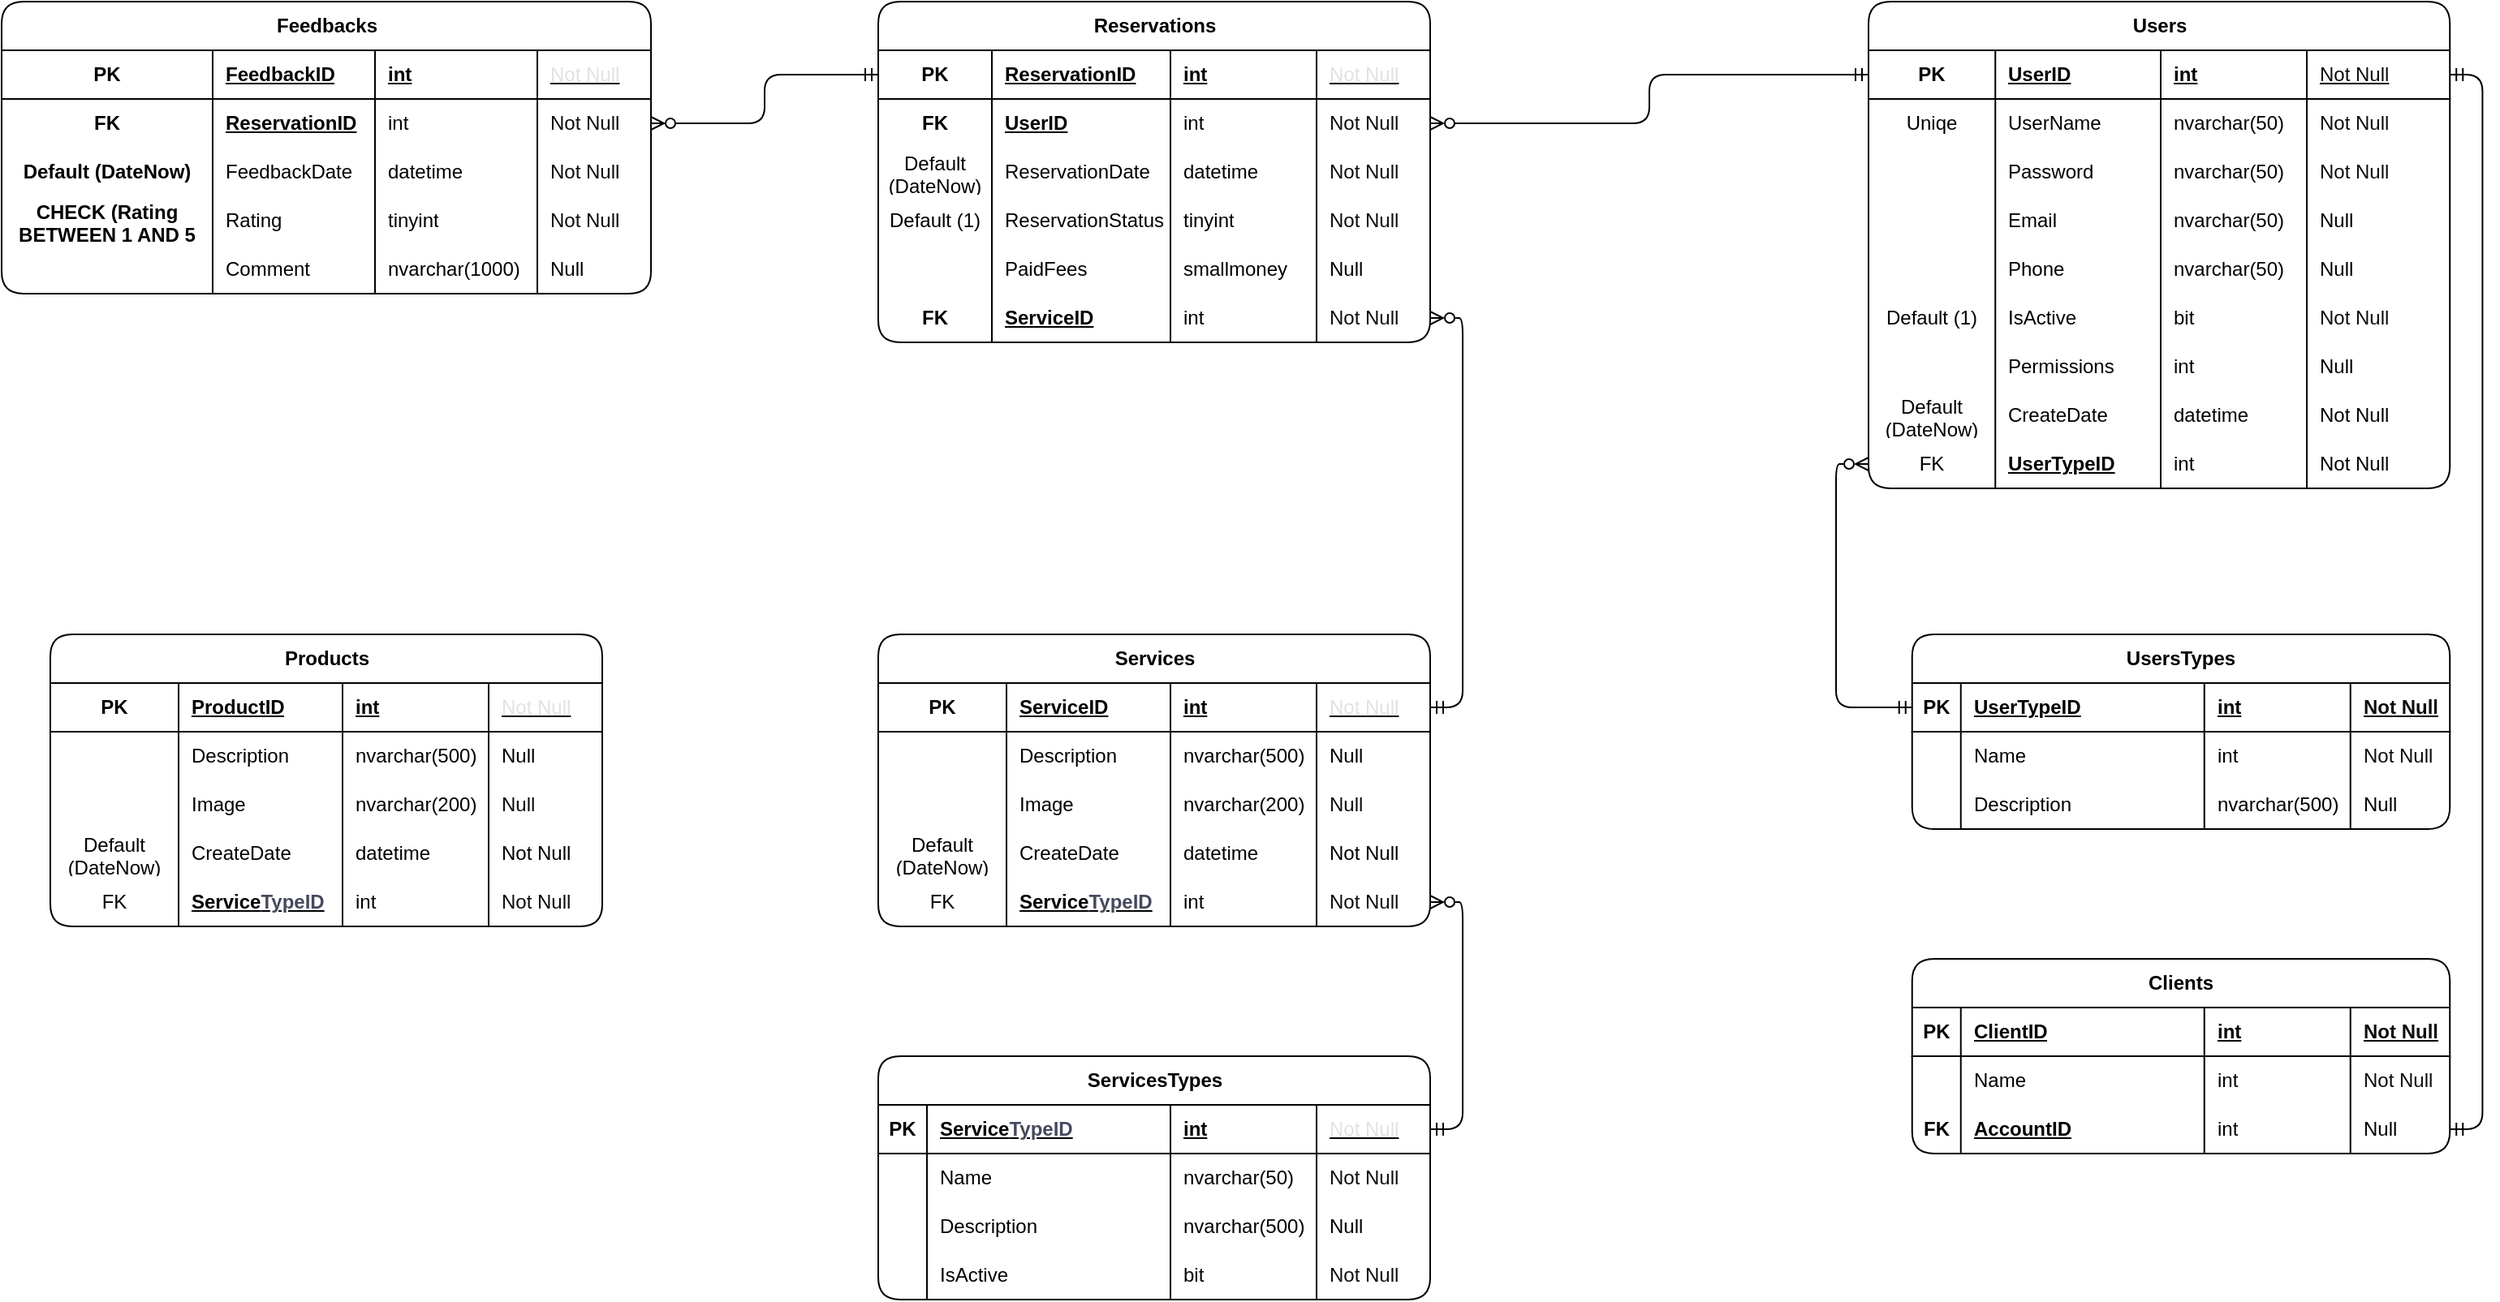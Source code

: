 <mxfile version="27.2.0">
  <diagram name="Page-1" id="FJUjUGfiDIACNQf1eJsg">
    <mxGraphModel dx="2245" dy="796" grid="1" gridSize="10" guides="1" tooltips="1" connect="1" arrows="1" fold="1" page="1" pageScale="1" pageWidth="827" pageHeight="1169" background="none" math="0" shadow="0" adaptiveColors="auto">
      <root>
        <mxCell id="0" />
        <mxCell id="1" parent="0" />
        <mxCell id="a82eVX8khh_YBaa5r9_A-326" value="&lt;span&gt;&lt;font style=&quot;color: rgb(0, 0, 0);&quot;&gt;Services&lt;/font&gt;&lt;/span&gt;" style="shape=table;startSize=30;container=1;collapsible=1;childLayout=tableLayout;fixedRows=1;rowLines=0;fontStyle=1;align=center;resizeLast=1;html=1;labelBackgroundColor=none;rounded=1;" parent="1" vertex="1">
          <mxGeometry x="-150" y="440" width="340" height="180" as="geometry" />
        </mxCell>
        <mxCell id="a82eVX8khh_YBaa5r9_A-327" value="" style="shape=tableRow;horizontal=0;startSize=0;swimlaneHead=0;swimlaneBody=0;fillColor=none;collapsible=0;dropTarget=0;points=[[0,0.5],[1,0.5]];portConstraint=eastwest;top=0;left=0;right=0;bottom=1;labelBackgroundColor=none;rounded=1;" parent="a82eVX8khh_YBaa5r9_A-326" vertex="1">
          <mxGeometry y="30" width="340" height="30" as="geometry" />
        </mxCell>
        <mxCell id="a82eVX8khh_YBaa5r9_A-328" value="PK" style="shape=partialRectangle;connectable=0;fillColor=none;top=0;left=0;bottom=0;right=0;fontStyle=1;overflow=hidden;whiteSpace=wrap;html=1;labelBackgroundColor=none;rounded=1;" parent="a82eVX8khh_YBaa5r9_A-327" vertex="1">
          <mxGeometry width="79" height="30" as="geometry">
            <mxRectangle width="79" height="30" as="alternateBounds" />
          </mxGeometry>
        </mxCell>
        <mxCell id="a82eVX8khh_YBaa5r9_A-329" value="&lt;span style=&quot;text-align: center; text-wrap-mode: nowrap;&quot;&gt;ServiceID&lt;/span&gt;" style="shape=partialRectangle;connectable=0;fillColor=none;top=0;left=0;bottom=0;right=0;align=left;spacingLeft=6;fontStyle=5;overflow=hidden;whiteSpace=wrap;html=1;labelBackgroundColor=none;rounded=1;" parent="a82eVX8khh_YBaa5r9_A-327" vertex="1">
          <mxGeometry x="79" width="101" height="30" as="geometry">
            <mxRectangle width="101" height="30" as="alternateBounds" />
          </mxGeometry>
        </mxCell>
        <mxCell id="a82eVX8khh_YBaa5r9_A-330" value="int" style="shape=partialRectangle;connectable=0;fillColor=none;top=0;left=0;bottom=0;right=0;align=left;spacingLeft=6;fontStyle=5;overflow=hidden;whiteSpace=wrap;html=1;labelBackgroundColor=none;rounded=1;" parent="a82eVX8khh_YBaa5r9_A-327" vertex="1">
          <mxGeometry x="180" width="90" height="30" as="geometry">
            <mxRectangle width="90" height="30" as="alternateBounds" />
          </mxGeometry>
        </mxCell>
        <mxCell id="YgSKw44QeQ9h-YTFfs8t-22" value="&lt;span style=&quot;font-weight: 400;&quot;&gt;&lt;font style=&quot;color: light-dark(rgb(226, 226, 224), rgb(255, 255, 255));&quot;&gt;Not Null&lt;/font&gt;&lt;/span&gt;" style="shape=partialRectangle;connectable=0;fillColor=none;top=0;left=0;bottom=0;right=0;align=left;spacingLeft=6;fontStyle=5;overflow=hidden;whiteSpace=wrap;html=1;labelBackgroundColor=none;rounded=1;" parent="a82eVX8khh_YBaa5r9_A-327" vertex="1">
          <mxGeometry x="270" width="70" height="30" as="geometry">
            <mxRectangle width="70" height="30" as="alternateBounds" />
          </mxGeometry>
        </mxCell>
        <mxCell id="a82eVX8khh_YBaa5r9_A-335" value="" style="shape=tableRow;horizontal=0;startSize=0;swimlaneHead=0;swimlaneBody=0;fillColor=none;collapsible=0;dropTarget=0;points=[[0,0.5],[1,0.5]];portConstraint=eastwest;top=0;left=0;right=0;bottom=0;labelBackgroundColor=none;rounded=1;" parent="a82eVX8khh_YBaa5r9_A-326" vertex="1">
          <mxGeometry y="60" width="340" height="30" as="geometry" />
        </mxCell>
        <mxCell id="a82eVX8khh_YBaa5r9_A-336" value="" style="shape=partialRectangle;connectable=0;fillColor=none;top=0;left=0;bottom=0;right=0;editable=1;overflow=hidden;whiteSpace=wrap;html=1;labelBackgroundColor=none;rounded=1;" parent="a82eVX8khh_YBaa5r9_A-335" vertex="1">
          <mxGeometry width="79" height="30" as="geometry">
            <mxRectangle width="79" height="30" as="alternateBounds" />
          </mxGeometry>
        </mxCell>
        <mxCell id="a82eVX8khh_YBaa5r9_A-337" value="&lt;div style=&quot;text-align: center;&quot;&gt;&lt;span style=&quot;background-color: transparent; text-wrap-mode: nowrap;&quot;&gt;Description&lt;/span&gt;&lt;/div&gt;" style="shape=partialRectangle;connectable=0;fillColor=none;top=0;left=0;bottom=0;right=0;align=left;spacingLeft=6;overflow=hidden;whiteSpace=wrap;html=1;labelBackgroundColor=none;rounded=1;" parent="a82eVX8khh_YBaa5r9_A-335" vertex="1">
          <mxGeometry x="79" width="101" height="30" as="geometry">
            <mxRectangle width="101" height="30" as="alternateBounds" />
          </mxGeometry>
        </mxCell>
        <mxCell id="a82eVX8khh_YBaa5r9_A-338" value="nvarchar(500)" style="shape=partialRectangle;connectable=0;fillColor=none;top=0;left=0;bottom=0;right=0;align=left;spacingLeft=6;overflow=hidden;whiteSpace=wrap;html=1;labelBackgroundColor=none;rounded=1;" parent="a82eVX8khh_YBaa5r9_A-335" vertex="1">
          <mxGeometry x="180" width="90" height="30" as="geometry">
            <mxRectangle width="90" height="30" as="alternateBounds" />
          </mxGeometry>
        </mxCell>
        <mxCell id="YgSKw44QeQ9h-YTFfs8t-24" value="Null" style="shape=partialRectangle;connectable=0;fillColor=none;top=0;left=0;bottom=0;right=0;align=left;spacingLeft=6;overflow=hidden;whiteSpace=wrap;html=1;labelBackgroundColor=none;rounded=1;" parent="a82eVX8khh_YBaa5r9_A-335" vertex="1">
          <mxGeometry x="270" width="70" height="30" as="geometry">
            <mxRectangle width="70" height="30" as="alternateBounds" />
          </mxGeometry>
        </mxCell>
        <mxCell id="a82eVX8khh_YBaa5r9_A-339" style="shape=tableRow;horizontal=0;startSize=0;swimlaneHead=0;swimlaneBody=0;fillColor=none;collapsible=0;dropTarget=0;points=[[0,0.5],[1,0.5]];portConstraint=eastwest;top=0;left=0;right=0;bottom=0;labelBackgroundColor=none;rounded=1;" parent="a82eVX8khh_YBaa5r9_A-326" vertex="1">
          <mxGeometry y="90" width="340" height="30" as="geometry" />
        </mxCell>
        <mxCell id="a82eVX8khh_YBaa5r9_A-340" style="shape=partialRectangle;connectable=0;fillColor=none;top=0;left=0;bottom=0;right=0;editable=1;overflow=hidden;whiteSpace=wrap;html=1;labelBackgroundColor=none;rounded=1;" parent="a82eVX8khh_YBaa5r9_A-339" vertex="1">
          <mxGeometry width="79" height="30" as="geometry">
            <mxRectangle width="79" height="30" as="alternateBounds" />
          </mxGeometry>
        </mxCell>
        <mxCell id="a82eVX8khh_YBaa5r9_A-341" value="Image" style="shape=partialRectangle;connectable=0;fillColor=none;top=0;left=0;bottom=0;right=0;align=left;spacingLeft=6;overflow=hidden;whiteSpace=wrap;html=1;labelBackgroundColor=none;rounded=1;" parent="a82eVX8khh_YBaa5r9_A-339" vertex="1">
          <mxGeometry x="79" width="101" height="30" as="geometry">
            <mxRectangle width="101" height="30" as="alternateBounds" />
          </mxGeometry>
        </mxCell>
        <mxCell id="a82eVX8khh_YBaa5r9_A-342" value="nvarchar(200)" style="shape=partialRectangle;connectable=0;fillColor=none;top=0;left=0;bottom=0;right=0;align=left;spacingLeft=6;overflow=hidden;whiteSpace=wrap;html=1;labelBackgroundColor=none;rounded=1;" parent="a82eVX8khh_YBaa5r9_A-339" vertex="1">
          <mxGeometry x="180" width="90" height="30" as="geometry">
            <mxRectangle width="90" height="30" as="alternateBounds" />
          </mxGeometry>
        </mxCell>
        <mxCell id="YgSKw44QeQ9h-YTFfs8t-25" value="&lt;span style=&quot;color: rgb(13, 13, 11);&quot;&gt;Null&lt;/span&gt;" style="shape=partialRectangle;connectable=0;fillColor=none;top=0;left=0;bottom=0;right=0;align=left;spacingLeft=6;overflow=hidden;whiteSpace=wrap;html=1;labelBackgroundColor=none;rounded=1;" parent="a82eVX8khh_YBaa5r9_A-339" vertex="1">
          <mxGeometry x="270" width="70" height="30" as="geometry">
            <mxRectangle width="70" height="30" as="alternateBounds" />
          </mxGeometry>
        </mxCell>
        <mxCell id="r121lTBld_6SD0tSjvEL-166" style="shape=tableRow;horizontal=0;startSize=0;swimlaneHead=0;swimlaneBody=0;fillColor=none;collapsible=0;dropTarget=0;points=[[0,0.5],[1,0.5]];portConstraint=eastwest;top=0;left=0;right=0;bottom=0;labelBackgroundColor=none;rounded=1;" parent="a82eVX8khh_YBaa5r9_A-326" vertex="1">
          <mxGeometry y="120" width="340" height="30" as="geometry" />
        </mxCell>
        <mxCell id="r121lTBld_6SD0tSjvEL-167" value="&lt;span style=&quot;text-align: left;&quot;&gt;Default (DateNow)&lt;/span&gt;" style="shape=partialRectangle;connectable=0;fillColor=none;top=0;left=0;bottom=0;right=0;editable=1;overflow=hidden;whiteSpace=wrap;html=1;labelBackgroundColor=none;rounded=1;" parent="r121lTBld_6SD0tSjvEL-166" vertex="1">
          <mxGeometry width="79" height="30" as="geometry">
            <mxRectangle width="79" height="30" as="alternateBounds" />
          </mxGeometry>
        </mxCell>
        <mxCell id="r121lTBld_6SD0tSjvEL-168" value="CreateDate" style="shape=partialRectangle;connectable=0;fillColor=none;top=0;left=0;bottom=0;right=0;align=left;spacingLeft=6;overflow=hidden;whiteSpace=wrap;html=1;labelBackgroundColor=none;rounded=1;" parent="r121lTBld_6SD0tSjvEL-166" vertex="1">
          <mxGeometry x="79" width="101" height="30" as="geometry">
            <mxRectangle width="101" height="30" as="alternateBounds" />
          </mxGeometry>
        </mxCell>
        <mxCell id="r121lTBld_6SD0tSjvEL-169" value="datetime" style="shape=partialRectangle;connectable=0;fillColor=none;top=0;left=0;bottom=0;right=0;align=left;spacingLeft=6;overflow=hidden;whiteSpace=wrap;html=1;labelBackgroundColor=none;rounded=1;" parent="r121lTBld_6SD0tSjvEL-166" vertex="1">
          <mxGeometry x="180" width="90" height="30" as="geometry">
            <mxRectangle width="90" height="30" as="alternateBounds" />
          </mxGeometry>
        </mxCell>
        <mxCell id="r121lTBld_6SD0tSjvEL-170" value="Not Null" style="shape=partialRectangle;connectable=0;fillColor=none;top=0;left=0;bottom=0;right=0;align=left;spacingLeft=6;overflow=hidden;whiteSpace=wrap;html=1;labelBackgroundColor=none;rounded=1;" parent="r121lTBld_6SD0tSjvEL-166" vertex="1">
          <mxGeometry x="270" width="70" height="30" as="geometry">
            <mxRectangle width="70" height="30" as="alternateBounds" />
          </mxGeometry>
        </mxCell>
        <mxCell id="a82eVX8khh_YBaa5r9_A-331" value="" style="shape=tableRow;horizontal=0;startSize=0;swimlaneHead=0;swimlaneBody=0;fillColor=none;collapsible=0;dropTarget=0;points=[[0,0.5],[1,0.5]];portConstraint=eastwest;top=0;left=0;right=0;bottom=0;labelBackgroundColor=none;rounded=1;" parent="a82eVX8khh_YBaa5r9_A-326" vertex="1">
          <mxGeometry y="150" width="340" height="30" as="geometry" />
        </mxCell>
        <mxCell id="a82eVX8khh_YBaa5r9_A-332" value="FK" style="shape=partialRectangle;connectable=0;fillColor=none;top=0;left=0;bottom=0;right=0;editable=1;overflow=hidden;whiteSpace=wrap;html=1;labelBackgroundColor=none;rounded=1;" parent="a82eVX8khh_YBaa5r9_A-331" vertex="1">
          <mxGeometry width="79" height="30" as="geometry">
            <mxRectangle width="79" height="30" as="alternateBounds" />
          </mxGeometry>
        </mxCell>
        <mxCell id="a82eVX8khh_YBaa5r9_A-333" value="&lt;u&gt;&lt;b&gt;&lt;span style=&quot;text-wrap-mode: nowrap; text-align: center;&quot;&gt;Service&lt;/span&gt;&lt;span style=&quot;color: light-dark(rgb(70, 73, 93), rgb(170, 173, 190)); text-wrap-mode: nowrap; background-color: transparent; text-align: center;&quot;&gt;TypeID&lt;/span&gt;&lt;/b&gt;&lt;/u&gt;" style="shape=partialRectangle;connectable=0;fillColor=none;top=0;left=0;bottom=0;right=0;align=left;spacingLeft=6;overflow=hidden;whiteSpace=wrap;html=1;labelBackgroundColor=none;rounded=1;" parent="a82eVX8khh_YBaa5r9_A-331" vertex="1">
          <mxGeometry x="79" width="101" height="30" as="geometry">
            <mxRectangle width="101" height="30" as="alternateBounds" />
          </mxGeometry>
        </mxCell>
        <mxCell id="a82eVX8khh_YBaa5r9_A-334" value="int" style="shape=partialRectangle;connectable=0;fillColor=none;top=0;left=0;bottom=0;right=0;align=left;spacingLeft=6;overflow=hidden;whiteSpace=wrap;html=1;labelBackgroundColor=none;rounded=1;" parent="a82eVX8khh_YBaa5r9_A-331" vertex="1">
          <mxGeometry x="180" width="90" height="30" as="geometry">
            <mxRectangle width="90" height="30" as="alternateBounds" />
          </mxGeometry>
        </mxCell>
        <mxCell id="YgSKw44QeQ9h-YTFfs8t-23" value="&lt;span style=&quot;color: rgb(13, 13, 11);&quot;&gt;Not Null&lt;/span&gt;" style="shape=partialRectangle;connectable=0;fillColor=none;top=0;left=0;bottom=0;right=0;align=left;spacingLeft=6;overflow=hidden;whiteSpace=wrap;html=1;labelBackgroundColor=none;rounded=1;" parent="a82eVX8khh_YBaa5r9_A-331" vertex="1">
          <mxGeometry x="270" width="70" height="30" as="geometry">
            <mxRectangle width="70" height="30" as="alternateBounds" />
          </mxGeometry>
        </mxCell>
        <mxCell id="uDVQrx54FTQUmoYok5zQ-1" value="Users" style="shape=table;startSize=30;container=1;collapsible=1;childLayout=tableLayout;fixedRows=1;rowLines=0;fontStyle=1;align=center;resizeLast=1;html=1;labelBackgroundColor=none;rounded=1;" parent="1" vertex="1">
          <mxGeometry x="460.0" y="50" width="358.12" height="300" as="geometry">
            <mxRectangle x="1071.88" y="850" width="70" height="30" as="alternateBounds" />
          </mxGeometry>
        </mxCell>
        <mxCell id="uDVQrx54FTQUmoYok5zQ-2" value="" style="shape=tableRow;horizontal=0;startSize=0;swimlaneHead=0;swimlaneBody=0;fillColor=none;collapsible=0;dropTarget=0;points=[[0,0.5],[1,0.5]];portConstraint=eastwest;top=0;left=0;right=0;bottom=1;labelBackgroundColor=none;rounded=1;" parent="uDVQrx54FTQUmoYok5zQ-1" vertex="1">
          <mxGeometry y="30" width="358.12" height="30" as="geometry" />
        </mxCell>
        <mxCell id="uDVQrx54FTQUmoYok5zQ-3" value="PK" style="shape=partialRectangle;connectable=0;fillColor=none;top=0;left=0;bottom=0;right=0;fontStyle=1;overflow=hidden;whiteSpace=wrap;html=1;labelBackgroundColor=none;rounded=1;" parent="uDVQrx54FTQUmoYok5zQ-2" vertex="1">
          <mxGeometry width="78.12" height="30" as="geometry">
            <mxRectangle width="78.12" height="30" as="alternateBounds" />
          </mxGeometry>
        </mxCell>
        <mxCell id="uDVQrx54FTQUmoYok5zQ-4" value="&lt;span style=&quot;text-align: center; text-wrap-mode: nowrap;&quot;&gt;UserID&lt;/span&gt;" style="shape=partialRectangle;connectable=0;fillColor=none;top=0;left=0;bottom=0;right=0;align=left;spacingLeft=6;fontStyle=5;overflow=hidden;whiteSpace=wrap;html=1;labelBackgroundColor=none;rounded=1;" parent="uDVQrx54FTQUmoYok5zQ-2" vertex="1">
          <mxGeometry x="78.12" width="101.88" height="30" as="geometry">
            <mxRectangle width="101.88" height="30" as="alternateBounds" />
          </mxGeometry>
        </mxCell>
        <mxCell id="uDVQrx54FTQUmoYok5zQ-5" value="int" style="shape=partialRectangle;connectable=0;fillColor=none;top=0;left=0;bottom=0;right=0;align=left;spacingLeft=6;fontStyle=5;overflow=hidden;whiteSpace=wrap;html=1;labelBackgroundColor=none;rounded=1;" parent="uDVQrx54FTQUmoYok5zQ-2" vertex="1">
          <mxGeometry x="180" width="90" height="30" as="geometry">
            <mxRectangle width="90" height="30" as="alternateBounds" />
          </mxGeometry>
        </mxCell>
        <mxCell id="YgSKw44QeQ9h-YTFfs8t-11" value="&lt;span style=&quot;color: rgb(13, 13, 11); font-weight: 400;&quot;&gt;Not Null&lt;/span&gt;" style="shape=partialRectangle;connectable=0;fillColor=none;top=0;left=0;bottom=0;right=0;align=left;spacingLeft=6;fontStyle=5;overflow=hidden;whiteSpace=wrap;html=1;labelBackgroundColor=none;rounded=1;" parent="uDVQrx54FTQUmoYok5zQ-2" vertex="1">
          <mxGeometry x="270" width="88.12" height="30" as="geometry">
            <mxRectangle width="88.12" height="30" as="alternateBounds" />
          </mxGeometry>
        </mxCell>
        <mxCell id="uDVQrx54FTQUmoYok5zQ-6" style="shape=tableRow;horizontal=0;startSize=0;swimlaneHead=0;swimlaneBody=0;fillColor=none;collapsible=0;dropTarget=0;points=[[0,0.5],[1,0.5]];portConstraint=eastwest;top=0;left=0;right=0;bottom=0;labelBackgroundColor=none;rounded=1;" parent="uDVQrx54FTQUmoYok5zQ-1" vertex="1">
          <mxGeometry y="60" width="358.12" height="30" as="geometry" />
        </mxCell>
        <mxCell id="uDVQrx54FTQUmoYok5zQ-7" value="&lt;span style=&quot;text-align: left;&quot;&gt;Uniqe&lt;/span&gt;" style="shape=partialRectangle;connectable=0;fillColor=none;top=0;left=0;bottom=0;right=0;editable=1;overflow=hidden;whiteSpace=wrap;html=1;labelBackgroundColor=none;rounded=1;" parent="uDVQrx54FTQUmoYok5zQ-6" vertex="1">
          <mxGeometry width="78.12" height="30" as="geometry">
            <mxRectangle width="78.12" height="30" as="alternateBounds" />
          </mxGeometry>
        </mxCell>
        <mxCell id="uDVQrx54FTQUmoYok5zQ-8" value="UserName" style="shape=partialRectangle;connectable=0;fillColor=none;top=0;left=0;bottom=0;right=0;align=left;spacingLeft=6;overflow=hidden;whiteSpace=wrap;html=1;labelBackgroundColor=none;rounded=1;" parent="uDVQrx54FTQUmoYok5zQ-6" vertex="1">
          <mxGeometry x="78.12" width="101.88" height="30" as="geometry">
            <mxRectangle width="101.88" height="30" as="alternateBounds" />
          </mxGeometry>
        </mxCell>
        <mxCell id="uDVQrx54FTQUmoYok5zQ-9" value="nvarchar(50)" style="shape=partialRectangle;connectable=0;fillColor=none;top=0;left=0;bottom=0;right=0;align=left;spacingLeft=6;overflow=hidden;whiteSpace=wrap;html=1;labelBackgroundColor=none;rounded=1;" parent="uDVQrx54FTQUmoYok5zQ-6" vertex="1">
          <mxGeometry x="180" width="90" height="30" as="geometry">
            <mxRectangle width="90" height="30" as="alternateBounds" />
          </mxGeometry>
        </mxCell>
        <mxCell id="YgSKw44QeQ9h-YTFfs8t-12" value="&lt;span style=&quot;color: rgb(13, 13, 11);&quot;&gt;Not Null&lt;/span&gt;" style="shape=partialRectangle;connectable=0;fillColor=none;top=0;left=0;bottom=0;right=0;align=left;spacingLeft=6;overflow=hidden;whiteSpace=wrap;html=1;labelBackgroundColor=none;rounded=1;" parent="uDVQrx54FTQUmoYok5zQ-6" vertex="1">
          <mxGeometry x="270" width="88.12" height="30" as="geometry">
            <mxRectangle width="88.12" height="30" as="alternateBounds" />
          </mxGeometry>
        </mxCell>
        <mxCell id="uDVQrx54FTQUmoYok5zQ-10" style="shape=tableRow;horizontal=0;startSize=0;swimlaneHead=0;swimlaneBody=0;fillColor=none;collapsible=0;dropTarget=0;points=[[0,0.5],[1,0.5]];portConstraint=eastwest;top=0;left=0;right=0;bottom=0;labelBackgroundColor=none;rounded=1;" parent="uDVQrx54FTQUmoYok5zQ-1" vertex="1">
          <mxGeometry y="90" width="358.12" height="30" as="geometry" />
        </mxCell>
        <mxCell id="uDVQrx54FTQUmoYok5zQ-11" style="shape=partialRectangle;connectable=0;fillColor=none;top=0;left=0;bottom=0;right=0;editable=1;overflow=hidden;whiteSpace=wrap;html=1;labelBackgroundColor=none;rounded=1;" parent="uDVQrx54FTQUmoYok5zQ-10" vertex="1">
          <mxGeometry width="78.12" height="30" as="geometry">
            <mxRectangle width="78.12" height="30" as="alternateBounds" />
          </mxGeometry>
        </mxCell>
        <mxCell id="uDVQrx54FTQUmoYok5zQ-12" value="Password" style="shape=partialRectangle;connectable=0;fillColor=none;top=0;left=0;bottom=0;right=0;align=left;spacingLeft=6;overflow=hidden;whiteSpace=wrap;html=1;labelBackgroundColor=none;rounded=1;" parent="uDVQrx54FTQUmoYok5zQ-10" vertex="1">
          <mxGeometry x="78.12" width="101.88" height="30" as="geometry">
            <mxRectangle width="101.88" height="30" as="alternateBounds" />
          </mxGeometry>
        </mxCell>
        <mxCell id="uDVQrx54FTQUmoYok5zQ-13" value="nvarchar(50)" style="shape=partialRectangle;connectable=0;fillColor=none;top=0;left=0;bottom=0;right=0;align=left;spacingLeft=6;overflow=hidden;whiteSpace=wrap;html=1;labelBackgroundColor=none;rounded=1;" parent="uDVQrx54FTQUmoYok5zQ-10" vertex="1">
          <mxGeometry x="180" width="90" height="30" as="geometry">
            <mxRectangle width="90" height="30" as="alternateBounds" />
          </mxGeometry>
        </mxCell>
        <mxCell id="YgSKw44QeQ9h-YTFfs8t-13" value="&lt;span style=&quot;color: rgb(13, 13, 11);&quot;&gt;Not Null&lt;/span&gt;" style="shape=partialRectangle;connectable=0;fillColor=none;top=0;left=0;bottom=0;right=0;align=left;spacingLeft=6;overflow=hidden;whiteSpace=wrap;html=1;labelBackgroundColor=none;rounded=1;" parent="uDVQrx54FTQUmoYok5zQ-10" vertex="1">
          <mxGeometry x="270" width="88.12" height="30" as="geometry">
            <mxRectangle width="88.12" height="30" as="alternateBounds" />
          </mxGeometry>
        </mxCell>
        <mxCell id="r121lTBld_6SD0tSjvEL-11" style="shape=tableRow;horizontal=0;startSize=0;swimlaneHead=0;swimlaneBody=0;fillColor=none;collapsible=0;dropTarget=0;points=[[0,0.5],[1,0.5]];portConstraint=eastwest;top=0;left=0;right=0;bottom=0;labelBackgroundColor=none;rounded=1;" parent="uDVQrx54FTQUmoYok5zQ-1" vertex="1">
          <mxGeometry y="120" width="358.12" height="30" as="geometry" />
        </mxCell>
        <mxCell id="r121lTBld_6SD0tSjvEL-12" style="shape=partialRectangle;connectable=0;fillColor=none;top=0;left=0;bottom=0;right=0;editable=1;overflow=hidden;whiteSpace=wrap;html=1;labelBackgroundColor=none;rounded=1;" parent="r121lTBld_6SD0tSjvEL-11" vertex="1">
          <mxGeometry width="78.12" height="30" as="geometry">
            <mxRectangle width="78.12" height="30" as="alternateBounds" />
          </mxGeometry>
        </mxCell>
        <mxCell id="r121lTBld_6SD0tSjvEL-13" value="Email" style="shape=partialRectangle;connectable=0;fillColor=none;top=0;left=0;bottom=0;right=0;align=left;spacingLeft=6;overflow=hidden;whiteSpace=wrap;html=1;labelBackgroundColor=none;rounded=1;" parent="r121lTBld_6SD0tSjvEL-11" vertex="1">
          <mxGeometry x="78.12" width="101.88" height="30" as="geometry">
            <mxRectangle width="101.88" height="30" as="alternateBounds" />
          </mxGeometry>
        </mxCell>
        <mxCell id="r121lTBld_6SD0tSjvEL-14" value="nvarchar(50)" style="shape=partialRectangle;connectable=0;fillColor=none;top=0;left=0;bottom=0;right=0;align=left;spacingLeft=6;overflow=hidden;whiteSpace=wrap;html=1;labelBackgroundColor=none;rounded=1;" parent="r121lTBld_6SD0tSjvEL-11" vertex="1">
          <mxGeometry x="180" width="90" height="30" as="geometry">
            <mxRectangle width="90" height="30" as="alternateBounds" />
          </mxGeometry>
        </mxCell>
        <mxCell id="r121lTBld_6SD0tSjvEL-15" value="Null" style="shape=partialRectangle;connectable=0;fillColor=none;top=0;left=0;bottom=0;right=0;align=left;spacingLeft=6;overflow=hidden;whiteSpace=wrap;html=1;labelBackgroundColor=none;rounded=1;" parent="r121lTBld_6SD0tSjvEL-11" vertex="1">
          <mxGeometry x="270" width="88.12" height="30" as="geometry">
            <mxRectangle width="88.12" height="30" as="alternateBounds" />
          </mxGeometry>
        </mxCell>
        <mxCell id="r121lTBld_6SD0tSjvEL-6" style="shape=tableRow;horizontal=0;startSize=0;swimlaneHead=0;swimlaneBody=0;fillColor=none;collapsible=0;dropTarget=0;points=[[0,0.5],[1,0.5]];portConstraint=eastwest;top=0;left=0;right=0;bottom=0;labelBackgroundColor=none;rounded=1;" parent="uDVQrx54FTQUmoYok5zQ-1" vertex="1">
          <mxGeometry y="150" width="358.12" height="30" as="geometry" />
        </mxCell>
        <mxCell id="r121lTBld_6SD0tSjvEL-7" style="shape=partialRectangle;connectable=0;fillColor=none;top=0;left=0;bottom=0;right=0;editable=1;overflow=hidden;whiteSpace=wrap;html=1;labelBackgroundColor=none;rounded=1;" parent="r121lTBld_6SD0tSjvEL-6" vertex="1">
          <mxGeometry width="78.12" height="30" as="geometry">
            <mxRectangle width="78.12" height="30" as="alternateBounds" />
          </mxGeometry>
        </mxCell>
        <mxCell id="r121lTBld_6SD0tSjvEL-8" value="Phone" style="shape=partialRectangle;connectable=0;fillColor=none;top=0;left=0;bottom=0;right=0;align=left;spacingLeft=6;overflow=hidden;whiteSpace=wrap;html=1;labelBackgroundColor=none;rounded=1;" parent="r121lTBld_6SD0tSjvEL-6" vertex="1">
          <mxGeometry x="78.12" width="101.88" height="30" as="geometry">
            <mxRectangle width="101.88" height="30" as="alternateBounds" />
          </mxGeometry>
        </mxCell>
        <mxCell id="r121lTBld_6SD0tSjvEL-9" value="nvarchar(50)" style="shape=partialRectangle;connectable=0;fillColor=none;top=0;left=0;bottom=0;right=0;align=left;spacingLeft=6;overflow=hidden;whiteSpace=wrap;html=1;labelBackgroundColor=none;rounded=1;" parent="r121lTBld_6SD0tSjvEL-6" vertex="1">
          <mxGeometry x="180" width="90" height="30" as="geometry">
            <mxRectangle width="90" height="30" as="alternateBounds" />
          </mxGeometry>
        </mxCell>
        <mxCell id="r121lTBld_6SD0tSjvEL-10" value="Null" style="shape=partialRectangle;connectable=0;fillColor=none;top=0;left=0;bottom=0;right=0;align=left;spacingLeft=6;overflow=hidden;whiteSpace=wrap;html=1;labelBackgroundColor=none;rounded=1;" parent="r121lTBld_6SD0tSjvEL-6" vertex="1">
          <mxGeometry x="270" width="88.12" height="30" as="geometry">
            <mxRectangle width="88.12" height="30" as="alternateBounds" />
          </mxGeometry>
        </mxCell>
        <mxCell id="uDVQrx54FTQUmoYok5zQ-14" value="" style="shape=tableRow;horizontal=0;startSize=0;swimlaneHead=0;swimlaneBody=0;fillColor=none;collapsible=0;dropTarget=0;points=[[0,0.5],[1,0.5]];portConstraint=eastwest;top=0;left=0;right=0;bottom=0;labelBackgroundColor=none;rounded=1;" parent="uDVQrx54FTQUmoYok5zQ-1" vertex="1">
          <mxGeometry y="180" width="358.12" height="30" as="geometry" />
        </mxCell>
        <mxCell id="uDVQrx54FTQUmoYok5zQ-15" value="&lt;span style=&quot;text-align: left;&quot;&gt;Default (1)&lt;/span&gt;" style="shape=partialRectangle;connectable=0;fillColor=none;top=0;left=0;bottom=0;right=0;editable=1;overflow=hidden;whiteSpace=wrap;html=1;labelBackgroundColor=none;rounded=1;" parent="uDVQrx54FTQUmoYok5zQ-14" vertex="1">
          <mxGeometry width="78.12" height="30" as="geometry">
            <mxRectangle width="78.12" height="30" as="alternateBounds" />
          </mxGeometry>
        </mxCell>
        <mxCell id="uDVQrx54FTQUmoYok5zQ-16" value="IsActive" style="shape=partialRectangle;connectable=0;fillColor=none;top=0;left=0;bottom=0;right=0;align=left;spacingLeft=6;overflow=hidden;whiteSpace=wrap;html=1;labelBackgroundColor=none;rounded=1;" parent="uDVQrx54FTQUmoYok5zQ-14" vertex="1">
          <mxGeometry x="78.12" width="101.88" height="30" as="geometry">
            <mxRectangle width="101.88" height="30" as="alternateBounds" />
          </mxGeometry>
        </mxCell>
        <mxCell id="uDVQrx54FTQUmoYok5zQ-17" value="bit" style="shape=partialRectangle;connectable=0;fillColor=none;top=0;left=0;bottom=0;right=0;align=left;spacingLeft=6;overflow=hidden;whiteSpace=wrap;html=1;labelBackgroundColor=none;rounded=1;" parent="uDVQrx54FTQUmoYok5zQ-14" vertex="1">
          <mxGeometry x="180" width="90" height="30" as="geometry">
            <mxRectangle width="90" height="30" as="alternateBounds" />
          </mxGeometry>
        </mxCell>
        <mxCell id="YgSKw44QeQ9h-YTFfs8t-14" value="&lt;span style=&quot;color: rgb(13, 13, 11);&quot;&gt;Not Null&lt;/span&gt;" style="shape=partialRectangle;connectable=0;fillColor=none;top=0;left=0;bottom=0;right=0;align=left;spacingLeft=6;overflow=hidden;whiteSpace=wrap;html=1;labelBackgroundColor=none;rounded=1;" parent="uDVQrx54FTQUmoYok5zQ-14" vertex="1">
          <mxGeometry x="270" width="88.12" height="30" as="geometry">
            <mxRectangle width="88.12" height="30" as="alternateBounds" />
          </mxGeometry>
        </mxCell>
        <mxCell id="r121lTBld_6SD0tSjvEL-63" style="shape=tableRow;horizontal=0;startSize=0;swimlaneHead=0;swimlaneBody=0;fillColor=none;collapsible=0;dropTarget=0;points=[[0,0.5],[1,0.5]];portConstraint=eastwest;top=0;left=0;right=0;bottom=0;labelBackgroundColor=none;rounded=1;" parent="uDVQrx54FTQUmoYok5zQ-1" vertex="1">
          <mxGeometry y="210" width="358.12" height="30" as="geometry" />
        </mxCell>
        <mxCell id="r121lTBld_6SD0tSjvEL-64" style="shape=partialRectangle;connectable=0;fillColor=none;top=0;left=0;bottom=0;right=0;editable=1;overflow=hidden;whiteSpace=wrap;html=1;labelBackgroundColor=none;rounded=1;" parent="r121lTBld_6SD0tSjvEL-63" vertex="1">
          <mxGeometry width="78.12" height="30" as="geometry">
            <mxRectangle width="78.12" height="30" as="alternateBounds" />
          </mxGeometry>
        </mxCell>
        <mxCell id="r121lTBld_6SD0tSjvEL-65" value="Permissions" style="shape=partialRectangle;connectable=0;fillColor=none;top=0;left=0;bottom=0;right=0;align=left;spacingLeft=6;overflow=hidden;whiteSpace=wrap;html=1;labelBackgroundColor=none;rounded=1;" parent="r121lTBld_6SD0tSjvEL-63" vertex="1">
          <mxGeometry x="78.12" width="101.88" height="30" as="geometry">
            <mxRectangle width="101.88" height="30" as="alternateBounds" />
          </mxGeometry>
        </mxCell>
        <mxCell id="r121lTBld_6SD0tSjvEL-66" value="int" style="shape=partialRectangle;connectable=0;fillColor=none;top=0;left=0;bottom=0;right=0;align=left;spacingLeft=6;overflow=hidden;whiteSpace=wrap;html=1;labelBackgroundColor=none;rounded=1;" parent="r121lTBld_6SD0tSjvEL-63" vertex="1">
          <mxGeometry x="180" width="90" height="30" as="geometry">
            <mxRectangle width="90" height="30" as="alternateBounds" />
          </mxGeometry>
        </mxCell>
        <mxCell id="r121lTBld_6SD0tSjvEL-67" value="Null" style="shape=partialRectangle;connectable=0;fillColor=none;top=0;left=0;bottom=0;right=0;align=left;spacingLeft=6;overflow=hidden;whiteSpace=wrap;html=1;labelBackgroundColor=none;rounded=1;" parent="r121lTBld_6SD0tSjvEL-63" vertex="1">
          <mxGeometry x="270" width="88.12" height="30" as="geometry">
            <mxRectangle width="88.12" height="30" as="alternateBounds" />
          </mxGeometry>
        </mxCell>
        <mxCell id="r121lTBld_6SD0tSjvEL-77" style="shape=tableRow;horizontal=0;startSize=0;swimlaneHead=0;swimlaneBody=0;fillColor=none;collapsible=0;dropTarget=0;points=[[0,0.5],[1,0.5]];portConstraint=eastwest;top=0;left=0;right=0;bottom=0;labelBackgroundColor=none;rounded=1;" parent="uDVQrx54FTQUmoYok5zQ-1" vertex="1">
          <mxGeometry y="240" width="358.12" height="30" as="geometry" />
        </mxCell>
        <mxCell id="r121lTBld_6SD0tSjvEL-78" value="&lt;span style=&quot;text-align: left;&quot;&gt;Default (DateNow)&lt;/span&gt;" style="shape=partialRectangle;connectable=0;fillColor=none;top=0;left=0;bottom=0;right=0;editable=1;overflow=hidden;whiteSpace=wrap;html=1;labelBackgroundColor=none;rounded=1;" parent="r121lTBld_6SD0tSjvEL-77" vertex="1">
          <mxGeometry width="78.12" height="30" as="geometry">
            <mxRectangle width="78.12" height="30" as="alternateBounds" />
          </mxGeometry>
        </mxCell>
        <mxCell id="r121lTBld_6SD0tSjvEL-79" value="CreateDate" style="shape=partialRectangle;connectable=0;fillColor=none;top=0;left=0;bottom=0;right=0;align=left;spacingLeft=6;overflow=hidden;whiteSpace=wrap;html=1;labelBackgroundColor=none;rounded=1;" parent="r121lTBld_6SD0tSjvEL-77" vertex="1">
          <mxGeometry x="78.12" width="101.88" height="30" as="geometry">
            <mxRectangle width="101.88" height="30" as="alternateBounds" />
          </mxGeometry>
        </mxCell>
        <mxCell id="r121lTBld_6SD0tSjvEL-80" value="datetime" style="shape=partialRectangle;connectable=0;fillColor=none;top=0;left=0;bottom=0;right=0;align=left;spacingLeft=6;overflow=hidden;whiteSpace=wrap;html=1;labelBackgroundColor=none;rounded=1;" parent="r121lTBld_6SD0tSjvEL-77" vertex="1">
          <mxGeometry x="180" width="90" height="30" as="geometry">
            <mxRectangle width="90" height="30" as="alternateBounds" />
          </mxGeometry>
        </mxCell>
        <mxCell id="r121lTBld_6SD0tSjvEL-81" value="Not Null" style="shape=partialRectangle;connectable=0;fillColor=none;top=0;left=0;bottom=0;right=0;align=left;spacingLeft=6;overflow=hidden;whiteSpace=wrap;html=1;labelBackgroundColor=none;rounded=1;" parent="r121lTBld_6SD0tSjvEL-77" vertex="1">
          <mxGeometry x="270" width="88.12" height="30" as="geometry">
            <mxRectangle width="88.12" height="30" as="alternateBounds" />
          </mxGeometry>
        </mxCell>
        <mxCell id="r121lTBld_6SD0tSjvEL-58" style="shape=tableRow;horizontal=0;startSize=0;swimlaneHead=0;swimlaneBody=0;fillColor=none;collapsible=0;dropTarget=0;points=[[0,0.5],[1,0.5]];portConstraint=eastwest;top=0;left=0;right=0;bottom=0;labelBackgroundColor=none;rounded=1;" parent="uDVQrx54FTQUmoYok5zQ-1" vertex="1">
          <mxGeometry y="270" width="358.12" height="30" as="geometry" />
        </mxCell>
        <mxCell id="r121lTBld_6SD0tSjvEL-59" value="FK" style="shape=partialRectangle;connectable=0;fillColor=none;top=0;left=0;bottom=0;right=0;editable=1;overflow=hidden;whiteSpace=wrap;html=1;labelBackgroundColor=none;rounded=1;" parent="r121lTBld_6SD0tSjvEL-58" vertex="1">
          <mxGeometry width="78.12" height="30" as="geometry">
            <mxRectangle width="78.12" height="30" as="alternateBounds" />
          </mxGeometry>
        </mxCell>
        <mxCell id="r121lTBld_6SD0tSjvEL-60" value="&lt;span style=&quot;font-weight: 700; text-align: center; text-wrap-mode: nowrap; text-decoration-line: underline;&quot;&gt;UserTypeID&lt;/span&gt;" style="shape=partialRectangle;connectable=0;fillColor=none;top=0;left=0;bottom=0;right=0;align=left;spacingLeft=6;overflow=hidden;whiteSpace=wrap;html=1;labelBackgroundColor=none;rounded=1;" parent="r121lTBld_6SD0tSjvEL-58" vertex="1">
          <mxGeometry x="78.12" width="101.88" height="30" as="geometry">
            <mxRectangle width="101.88" height="30" as="alternateBounds" />
          </mxGeometry>
        </mxCell>
        <mxCell id="r121lTBld_6SD0tSjvEL-61" value="int" style="shape=partialRectangle;connectable=0;fillColor=none;top=0;left=0;bottom=0;right=0;align=left;spacingLeft=6;overflow=hidden;whiteSpace=wrap;html=1;labelBackgroundColor=none;rounded=1;" parent="r121lTBld_6SD0tSjvEL-58" vertex="1">
          <mxGeometry x="180" width="90" height="30" as="geometry">
            <mxRectangle width="90" height="30" as="alternateBounds" />
          </mxGeometry>
        </mxCell>
        <mxCell id="r121lTBld_6SD0tSjvEL-62" value="Not Null" style="shape=partialRectangle;connectable=0;fillColor=none;top=0;left=0;bottom=0;right=0;align=left;spacingLeft=6;overflow=hidden;whiteSpace=wrap;html=1;labelBackgroundColor=none;rounded=1;" parent="r121lTBld_6SD0tSjvEL-58" vertex="1">
          <mxGeometry x="270" width="88.12" height="30" as="geometry">
            <mxRectangle width="88.12" height="30" as="alternateBounds" />
          </mxGeometry>
        </mxCell>
        <mxCell id="uDVQrx54FTQUmoYok5zQ-79" value="&lt;span style=&quot;text-align: left; text-wrap-mode: wrap;&quot;&gt;Reservations&lt;/span&gt;" style="shape=table;startSize=30;container=1;collapsible=1;childLayout=tableLayout;fixedRows=1;rowLines=0;fontStyle=1;align=center;resizeLast=1;html=1;labelBackgroundColor=none;rounded=1;" parent="1" vertex="1">
          <mxGeometry x="-150" y="50" width="340" height="210" as="geometry" />
        </mxCell>
        <mxCell id="uDVQrx54FTQUmoYok5zQ-80" value="" style="shape=tableRow;horizontal=0;startSize=0;swimlaneHead=0;swimlaneBody=0;fillColor=none;collapsible=0;dropTarget=0;points=[[0,0.5],[1,0.5]];portConstraint=eastwest;top=0;left=0;right=0;bottom=1;labelBackgroundColor=none;rounded=1;" parent="uDVQrx54FTQUmoYok5zQ-79" vertex="1">
          <mxGeometry y="30" width="340" height="30" as="geometry" />
        </mxCell>
        <mxCell id="uDVQrx54FTQUmoYok5zQ-81" value="PK" style="shape=partialRectangle;connectable=0;fillColor=none;top=0;left=0;bottom=0;right=0;fontStyle=1;overflow=hidden;whiteSpace=wrap;html=1;labelBackgroundColor=none;rounded=1;" parent="uDVQrx54FTQUmoYok5zQ-80" vertex="1">
          <mxGeometry width="70" height="30" as="geometry">
            <mxRectangle width="70" height="30" as="alternateBounds" />
          </mxGeometry>
        </mxCell>
        <mxCell id="uDVQrx54FTQUmoYok5zQ-82" value="ReservationID" style="shape=partialRectangle;connectable=0;fillColor=none;top=0;left=0;bottom=0;right=0;align=left;spacingLeft=6;fontStyle=5;overflow=hidden;whiteSpace=wrap;html=1;labelBackgroundColor=none;rounded=1;" parent="uDVQrx54FTQUmoYok5zQ-80" vertex="1">
          <mxGeometry x="70" width="110" height="30" as="geometry">
            <mxRectangle width="110" height="30" as="alternateBounds" />
          </mxGeometry>
        </mxCell>
        <mxCell id="uDVQrx54FTQUmoYok5zQ-83" value="int" style="shape=partialRectangle;connectable=0;fillColor=none;top=0;left=0;bottom=0;right=0;align=left;spacingLeft=6;fontStyle=5;overflow=hidden;whiteSpace=wrap;html=1;labelBackgroundColor=none;rounded=1;" parent="uDVQrx54FTQUmoYok5zQ-80" vertex="1">
          <mxGeometry x="180" width="90" height="30" as="geometry">
            <mxRectangle width="90" height="30" as="alternateBounds" />
          </mxGeometry>
        </mxCell>
        <mxCell id="YgSKw44QeQ9h-YTFfs8t-15" value="&lt;span style=&quot;font-weight: 400;&quot;&gt;&lt;font style=&quot;color: light-dark(rgb(226, 226, 224), rgb(237, 237, 224));&quot;&gt;Not Null&lt;/font&gt;&lt;/span&gt;" style="shape=partialRectangle;connectable=0;fillColor=none;top=0;left=0;bottom=0;right=0;align=left;spacingLeft=6;fontStyle=5;overflow=hidden;whiteSpace=wrap;html=1;labelBackgroundColor=none;rounded=1;" parent="uDVQrx54FTQUmoYok5zQ-80" vertex="1">
          <mxGeometry x="270" width="70" height="30" as="geometry">
            <mxRectangle width="70" height="30" as="alternateBounds" />
          </mxGeometry>
        </mxCell>
        <mxCell id="uDVQrx54FTQUmoYok5zQ-144" style="shape=tableRow;horizontal=0;startSize=0;swimlaneHead=0;swimlaneBody=0;fillColor=none;collapsible=0;dropTarget=0;points=[[0,0.5],[1,0.5]];portConstraint=eastwest;top=0;left=0;right=0;bottom=0;labelBackgroundColor=none;rounded=1;" parent="uDVQrx54FTQUmoYok5zQ-79" vertex="1">
          <mxGeometry y="60" width="340" height="30" as="geometry" />
        </mxCell>
        <mxCell id="uDVQrx54FTQUmoYok5zQ-145" value="&lt;b&gt;FK&lt;/b&gt;" style="shape=partialRectangle;connectable=0;fillColor=none;top=0;left=0;bottom=0;right=0;editable=1;overflow=hidden;whiteSpace=wrap;html=1;labelBackgroundColor=none;rounded=1;" parent="uDVQrx54FTQUmoYok5zQ-144" vertex="1">
          <mxGeometry width="70" height="30" as="geometry">
            <mxRectangle width="70" height="30" as="alternateBounds" />
          </mxGeometry>
        </mxCell>
        <mxCell id="uDVQrx54FTQUmoYok5zQ-146" value="&lt;span style=&quot;font-weight: 700; text-align: center; text-wrap-mode: nowrap; text-decoration-line: underline;&quot;&gt;UserID&lt;/span&gt;" style="shape=partialRectangle;connectable=0;fillColor=none;top=0;left=0;bottom=0;right=0;align=left;spacingLeft=6;overflow=hidden;whiteSpace=wrap;html=1;labelBackgroundColor=none;rounded=1;" parent="uDVQrx54FTQUmoYok5zQ-144" vertex="1">
          <mxGeometry x="70" width="110" height="30" as="geometry">
            <mxRectangle width="110" height="30" as="alternateBounds" />
          </mxGeometry>
        </mxCell>
        <mxCell id="uDVQrx54FTQUmoYok5zQ-147" value="int" style="shape=partialRectangle;connectable=0;fillColor=none;top=0;left=0;bottom=0;right=0;align=left;spacingLeft=6;overflow=hidden;whiteSpace=wrap;html=1;labelBackgroundColor=none;rounded=1;" parent="uDVQrx54FTQUmoYok5zQ-144" vertex="1">
          <mxGeometry x="180" width="90" height="30" as="geometry">
            <mxRectangle width="90" height="30" as="alternateBounds" />
          </mxGeometry>
        </mxCell>
        <mxCell id="YgSKw44QeQ9h-YTFfs8t-16" value="&lt;span style=&quot;color: rgb(13, 13, 11);&quot;&gt;Not Null&lt;/span&gt;" style="shape=partialRectangle;connectable=0;fillColor=none;top=0;left=0;bottom=0;right=0;align=left;spacingLeft=6;overflow=hidden;whiteSpace=wrap;html=1;labelBackgroundColor=none;rounded=1;" parent="uDVQrx54FTQUmoYok5zQ-144" vertex="1">
          <mxGeometry x="270" width="70" height="30" as="geometry">
            <mxRectangle width="70" height="30" as="alternateBounds" />
          </mxGeometry>
        </mxCell>
        <mxCell id="uDVQrx54FTQUmoYok5zQ-150" style="shape=tableRow;horizontal=0;startSize=0;swimlaneHead=0;swimlaneBody=0;fillColor=none;collapsible=0;dropTarget=0;points=[[0,0.5],[1,0.5]];portConstraint=eastwest;top=0;left=0;right=0;bottom=0;labelBackgroundColor=none;rounded=1;" parent="uDVQrx54FTQUmoYok5zQ-79" vertex="1">
          <mxGeometry y="90" width="340" height="30" as="geometry" />
        </mxCell>
        <mxCell id="uDVQrx54FTQUmoYok5zQ-151" value="&lt;span style=&quot;text-align: left;&quot;&gt;Default (DateNow)&lt;/span&gt;" style="shape=partialRectangle;connectable=0;fillColor=none;top=0;left=0;bottom=0;right=0;editable=1;overflow=hidden;whiteSpace=wrap;html=1;labelBackgroundColor=none;rounded=1;" parent="uDVQrx54FTQUmoYok5zQ-150" vertex="1">
          <mxGeometry width="70" height="30" as="geometry">
            <mxRectangle width="70" height="30" as="alternateBounds" />
          </mxGeometry>
        </mxCell>
        <mxCell id="uDVQrx54FTQUmoYok5zQ-152" value="ReservationDate" style="shape=partialRectangle;connectable=0;fillColor=none;top=0;left=0;bottom=0;right=0;align=left;spacingLeft=6;overflow=hidden;whiteSpace=wrap;html=1;labelBackgroundColor=none;rounded=1;" parent="uDVQrx54FTQUmoYok5zQ-150" vertex="1">
          <mxGeometry x="70" width="110" height="30" as="geometry">
            <mxRectangle width="110" height="30" as="alternateBounds" />
          </mxGeometry>
        </mxCell>
        <mxCell id="uDVQrx54FTQUmoYok5zQ-153" value="datetime" style="shape=partialRectangle;connectable=0;fillColor=none;top=0;left=0;bottom=0;right=0;align=left;spacingLeft=6;overflow=hidden;whiteSpace=wrap;html=1;labelBackgroundColor=none;rounded=1;" parent="uDVQrx54FTQUmoYok5zQ-150" vertex="1">
          <mxGeometry x="180" width="90" height="30" as="geometry">
            <mxRectangle width="90" height="30" as="alternateBounds" />
          </mxGeometry>
        </mxCell>
        <mxCell id="YgSKw44QeQ9h-YTFfs8t-18" value="&lt;span style=&quot;color: rgb(13, 13, 11);&quot;&gt;Not Null&lt;/span&gt;" style="shape=partialRectangle;connectable=0;fillColor=none;top=0;left=0;bottom=0;right=0;align=left;spacingLeft=6;overflow=hidden;whiteSpace=wrap;html=1;labelBackgroundColor=none;rounded=1;" parent="uDVQrx54FTQUmoYok5zQ-150" vertex="1">
          <mxGeometry x="270" width="70" height="30" as="geometry">
            <mxRectangle width="70" height="30" as="alternateBounds" />
          </mxGeometry>
        </mxCell>
        <mxCell id="uDVQrx54FTQUmoYok5zQ-154" style="shape=tableRow;horizontal=0;startSize=0;swimlaneHead=0;swimlaneBody=0;fillColor=none;collapsible=0;dropTarget=0;points=[[0,0.5],[1,0.5]];portConstraint=eastwest;top=0;left=0;right=0;bottom=0;labelBackgroundColor=none;rounded=1;" parent="uDVQrx54FTQUmoYok5zQ-79" vertex="1">
          <mxGeometry y="120" width="340" height="30" as="geometry" />
        </mxCell>
        <mxCell id="uDVQrx54FTQUmoYok5zQ-155" value="&lt;span style=&quot;text-align: left;&quot;&gt;Default (1)&lt;/span&gt;" style="shape=partialRectangle;connectable=0;fillColor=none;top=0;left=0;bottom=0;right=0;editable=1;overflow=hidden;whiteSpace=wrap;html=1;labelBackgroundColor=none;rounded=1;" parent="uDVQrx54FTQUmoYok5zQ-154" vertex="1">
          <mxGeometry width="70" height="30" as="geometry">
            <mxRectangle width="70" height="30" as="alternateBounds" />
          </mxGeometry>
        </mxCell>
        <mxCell id="uDVQrx54FTQUmoYok5zQ-156" value="ReservationStatus" style="shape=partialRectangle;connectable=0;fillColor=none;top=0;left=0;bottom=0;right=0;align=left;spacingLeft=6;overflow=hidden;whiteSpace=wrap;html=1;labelBackgroundColor=none;rounded=1;" parent="uDVQrx54FTQUmoYok5zQ-154" vertex="1">
          <mxGeometry x="70" width="110" height="30" as="geometry">
            <mxRectangle width="110" height="30" as="alternateBounds" />
          </mxGeometry>
        </mxCell>
        <mxCell id="uDVQrx54FTQUmoYok5zQ-157" value="tinyint" style="shape=partialRectangle;connectable=0;fillColor=none;top=0;left=0;bottom=0;right=0;align=left;spacingLeft=6;overflow=hidden;whiteSpace=wrap;html=1;labelBackgroundColor=none;rounded=1;" parent="uDVQrx54FTQUmoYok5zQ-154" vertex="1">
          <mxGeometry x="180" width="90" height="30" as="geometry">
            <mxRectangle width="90" height="30" as="alternateBounds" />
          </mxGeometry>
        </mxCell>
        <mxCell id="YgSKw44QeQ9h-YTFfs8t-19" value="&lt;span style=&quot;color: rgb(13, 13, 11);&quot;&gt;Not Null&lt;/span&gt;" style="shape=partialRectangle;connectable=0;fillColor=none;top=0;left=0;bottom=0;right=0;align=left;spacingLeft=6;overflow=hidden;whiteSpace=wrap;html=1;labelBackgroundColor=none;rounded=1;" parent="uDVQrx54FTQUmoYok5zQ-154" vertex="1">
          <mxGeometry x="270" width="70" height="30" as="geometry">
            <mxRectangle width="70" height="30" as="alternateBounds" />
          </mxGeometry>
        </mxCell>
        <mxCell id="uDVQrx54FTQUmoYok5zQ-88" value="" style="shape=tableRow;horizontal=0;startSize=0;swimlaneHead=0;swimlaneBody=0;fillColor=none;collapsible=0;dropTarget=0;points=[[0,0.5],[1,0.5]];portConstraint=eastwest;top=0;left=0;right=0;bottom=0;labelBackgroundColor=none;rounded=1;" parent="uDVQrx54FTQUmoYok5zQ-79" vertex="1">
          <mxGeometry y="150" width="340" height="30" as="geometry" />
        </mxCell>
        <mxCell id="uDVQrx54FTQUmoYok5zQ-89" value="" style="shape=partialRectangle;connectable=0;fillColor=none;top=0;left=0;bottom=0;right=0;editable=1;overflow=hidden;whiteSpace=wrap;html=1;labelBackgroundColor=none;rounded=1;" parent="uDVQrx54FTQUmoYok5zQ-88" vertex="1">
          <mxGeometry width="70" height="30" as="geometry">
            <mxRectangle width="70" height="30" as="alternateBounds" />
          </mxGeometry>
        </mxCell>
        <mxCell id="uDVQrx54FTQUmoYok5zQ-90" value="PaidFees" style="shape=partialRectangle;connectable=0;fillColor=none;top=0;left=0;bottom=0;right=0;align=left;spacingLeft=6;overflow=hidden;whiteSpace=wrap;html=1;labelBackgroundColor=none;rounded=1;" parent="uDVQrx54FTQUmoYok5zQ-88" vertex="1">
          <mxGeometry x="70" width="110" height="30" as="geometry">
            <mxRectangle width="110" height="30" as="alternateBounds" />
          </mxGeometry>
        </mxCell>
        <mxCell id="uDVQrx54FTQUmoYok5zQ-91" value="smallmoney" style="shape=partialRectangle;connectable=0;fillColor=none;top=0;left=0;bottom=0;right=0;align=left;spacingLeft=6;overflow=hidden;whiteSpace=wrap;html=1;labelBackgroundColor=none;rounded=1;" parent="uDVQrx54FTQUmoYok5zQ-88" vertex="1">
          <mxGeometry x="180" width="90" height="30" as="geometry">
            <mxRectangle width="90" height="30" as="alternateBounds" />
          </mxGeometry>
        </mxCell>
        <mxCell id="YgSKw44QeQ9h-YTFfs8t-20" value="Null" style="shape=partialRectangle;connectable=0;fillColor=none;top=0;left=0;bottom=0;right=0;align=left;spacingLeft=6;overflow=hidden;whiteSpace=wrap;html=1;labelBackgroundColor=none;rounded=1;" parent="uDVQrx54FTQUmoYok5zQ-88" vertex="1">
          <mxGeometry x="270" width="70" height="30" as="geometry">
            <mxRectangle width="70" height="30" as="alternateBounds" />
          </mxGeometry>
        </mxCell>
        <mxCell id="uDVQrx54FTQUmoYok5zQ-104" value="" style="shape=tableRow;horizontal=0;startSize=0;swimlaneHead=0;swimlaneBody=0;fillColor=none;collapsible=0;dropTarget=0;points=[[0,0.5],[1,0.5]];portConstraint=eastwest;top=0;left=0;right=0;bottom=0;labelBackgroundColor=none;rounded=1;" parent="uDVQrx54FTQUmoYok5zQ-79" vertex="1">
          <mxGeometry y="180" width="340" height="30" as="geometry" />
        </mxCell>
        <mxCell id="uDVQrx54FTQUmoYok5zQ-105" value="&lt;b&gt;FK&lt;/b&gt;" style="shape=partialRectangle;connectable=0;fillColor=none;top=0;left=0;bottom=0;right=0;editable=1;overflow=hidden;whiteSpace=wrap;html=1;labelBackgroundColor=none;rounded=1;" parent="uDVQrx54FTQUmoYok5zQ-104" vertex="1">
          <mxGeometry width="70" height="30" as="geometry">
            <mxRectangle width="70" height="30" as="alternateBounds" />
          </mxGeometry>
        </mxCell>
        <mxCell id="uDVQrx54FTQUmoYok5zQ-106" value="&lt;span style=&quot;font-weight: 700; text-align: center; text-wrap-mode: nowrap; text-decoration-line: underline;&quot;&gt;ServiceID&lt;/span&gt;" style="shape=partialRectangle;connectable=0;fillColor=none;top=0;left=0;bottom=0;right=0;align=left;spacingLeft=6;overflow=hidden;whiteSpace=wrap;html=1;labelBackgroundColor=none;rounded=1;" parent="uDVQrx54FTQUmoYok5zQ-104" vertex="1">
          <mxGeometry x="70" width="110" height="30" as="geometry">
            <mxRectangle width="110" height="30" as="alternateBounds" />
          </mxGeometry>
        </mxCell>
        <mxCell id="uDVQrx54FTQUmoYok5zQ-107" value="int" style="shape=partialRectangle;connectable=0;fillColor=none;top=0;left=0;bottom=0;right=0;align=left;spacingLeft=6;overflow=hidden;whiteSpace=wrap;html=1;labelBackgroundColor=none;rounded=1;" parent="uDVQrx54FTQUmoYok5zQ-104" vertex="1">
          <mxGeometry x="180" width="90" height="30" as="geometry">
            <mxRectangle width="90" height="30" as="alternateBounds" />
          </mxGeometry>
        </mxCell>
        <mxCell id="YgSKw44QeQ9h-YTFfs8t-21" value="&lt;span style=&quot;color: rgb(13, 13, 11);&quot;&gt;Not Null&lt;/span&gt;" style="shape=partialRectangle;connectable=0;fillColor=none;top=0;left=0;bottom=0;right=0;align=left;spacingLeft=6;overflow=hidden;whiteSpace=wrap;html=1;labelBackgroundColor=none;rounded=1;" parent="uDVQrx54FTQUmoYok5zQ-104" vertex="1">
          <mxGeometry x="270" width="70" height="30" as="geometry">
            <mxRectangle width="70" height="30" as="alternateBounds" />
          </mxGeometry>
        </mxCell>
        <mxCell id="uDVQrx54FTQUmoYok5zQ-143" style="edgeStyle=orthogonalEdgeStyle;rounded=1;orthogonalLoop=1;jettySize=auto;html=1;exitX=1;exitY=0.5;exitDx=0;exitDy=0;endArrow=ERmandOne;endFill=0;startArrow=ERzeroToMany;startFill=0;labelBackgroundColor=none;fontColor=default;entryX=1;entryY=0.5;entryDx=0;entryDy=0;" parent="1" source="uDVQrx54FTQUmoYok5zQ-104" target="a82eVX8khh_YBaa5r9_A-327" edge="1">
          <mxGeometry relative="1" as="geometry">
            <mxPoint x="40" y="570" as="sourcePoint" />
            <mxPoint x="-70" y="800" as="targetPoint" />
          </mxGeometry>
        </mxCell>
        <mxCell id="r121lTBld_6SD0tSjvEL-32" value="UsersTypes" style="shape=table;startSize=30;container=1;collapsible=1;childLayout=tableLayout;fixedRows=1;rowLines=0;fontStyle=1;align=center;resizeLast=1;html=1;labelBackgroundColor=none;rounded=1;" parent="1" vertex="1">
          <mxGeometry x="486.87" y="440" width="331.25" height="120" as="geometry" />
        </mxCell>
        <mxCell id="r121lTBld_6SD0tSjvEL-33" value="" style="shape=tableRow;horizontal=0;startSize=0;swimlaneHead=0;swimlaneBody=0;fillColor=none;collapsible=0;dropTarget=0;points=[[0,0.5],[1,0.5]];portConstraint=eastwest;top=0;left=0;right=0;bottom=1;labelBackgroundColor=none;rounded=1;" parent="r121lTBld_6SD0tSjvEL-32" vertex="1">
          <mxGeometry y="30" width="331.25" height="30" as="geometry" />
        </mxCell>
        <mxCell id="r121lTBld_6SD0tSjvEL-34" value="PK" style="shape=partialRectangle;connectable=0;fillColor=none;top=0;left=0;bottom=0;right=0;fontStyle=1;overflow=hidden;whiteSpace=wrap;html=1;labelBackgroundColor=none;rounded=1;" parent="r121lTBld_6SD0tSjvEL-33" vertex="1">
          <mxGeometry width="30" height="30" as="geometry">
            <mxRectangle width="30" height="30" as="alternateBounds" />
          </mxGeometry>
        </mxCell>
        <mxCell id="r121lTBld_6SD0tSjvEL-35" value="&lt;span style=&quot;text-align: center; text-wrap-mode: nowrap;&quot;&gt;UserTypeID&lt;/span&gt;" style="shape=partialRectangle;connectable=0;fillColor=none;top=0;left=0;bottom=0;right=0;align=left;spacingLeft=6;fontStyle=5;overflow=hidden;whiteSpace=wrap;html=1;labelBackgroundColor=none;rounded=1;" parent="r121lTBld_6SD0tSjvEL-33" vertex="1">
          <mxGeometry x="30" width="150" height="30" as="geometry">
            <mxRectangle width="150" height="30" as="alternateBounds" />
          </mxGeometry>
        </mxCell>
        <mxCell id="r121lTBld_6SD0tSjvEL-36" value="int" style="shape=partialRectangle;connectable=0;fillColor=none;top=0;left=0;bottom=0;right=0;align=left;spacingLeft=6;fontStyle=5;overflow=hidden;whiteSpace=wrap;html=1;labelBackgroundColor=none;rounded=1;" parent="r121lTBld_6SD0tSjvEL-33" vertex="1">
          <mxGeometry x="180" width="90" height="30" as="geometry">
            <mxRectangle width="90" height="30" as="alternateBounds" />
          </mxGeometry>
        </mxCell>
        <mxCell id="r121lTBld_6SD0tSjvEL-37" value="&lt;span style=&quot;color: rgb(13, 13, 11);&quot;&gt;Not Null&lt;/span&gt;" style="shape=partialRectangle;connectable=0;fillColor=none;top=0;left=0;bottom=0;right=0;align=left;spacingLeft=6;fontStyle=5;overflow=hidden;whiteSpace=wrap;html=1;labelBackgroundColor=none;rounded=1;" parent="r121lTBld_6SD0tSjvEL-33" vertex="1">
          <mxGeometry x="270" width="61.25" height="30" as="geometry">
            <mxRectangle width="61.25" height="30" as="alternateBounds" />
          </mxGeometry>
        </mxCell>
        <mxCell id="r121lTBld_6SD0tSjvEL-38" value="" style="shape=tableRow;horizontal=0;startSize=0;swimlaneHead=0;swimlaneBody=0;fillColor=none;collapsible=0;dropTarget=0;points=[[0,0.5],[1,0.5]];portConstraint=eastwest;top=0;left=0;right=0;bottom=0;labelBackgroundColor=none;rounded=1;" parent="r121lTBld_6SD0tSjvEL-32" vertex="1">
          <mxGeometry y="60" width="331.25" height="30" as="geometry" />
        </mxCell>
        <mxCell id="r121lTBld_6SD0tSjvEL-39" value="" style="shape=partialRectangle;connectable=0;fillColor=none;top=0;left=0;bottom=0;right=0;editable=1;overflow=hidden;whiteSpace=wrap;html=1;labelBackgroundColor=none;rounded=1;" parent="r121lTBld_6SD0tSjvEL-38" vertex="1">
          <mxGeometry width="30" height="30" as="geometry">
            <mxRectangle width="30" height="30" as="alternateBounds" />
          </mxGeometry>
        </mxCell>
        <mxCell id="r121lTBld_6SD0tSjvEL-40" value="&lt;span style=&quot;text-align: center; text-wrap-mode: nowrap;&quot;&gt;Name&lt;/span&gt;" style="shape=partialRectangle;connectable=0;fillColor=none;top=0;left=0;bottom=0;right=0;align=left;spacingLeft=6;overflow=hidden;whiteSpace=wrap;html=1;labelBackgroundColor=none;rounded=1;" parent="r121lTBld_6SD0tSjvEL-38" vertex="1">
          <mxGeometry x="30" width="150" height="30" as="geometry">
            <mxRectangle width="150" height="30" as="alternateBounds" />
          </mxGeometry>
        </mxCell>
        <mxCell id="r121lTBld_6SD0tSjvEL-41" value="int" style="shape=partialRectangle;connectable=0;fillColor=none;top=0;left=0;bottom=0;right=0;align=left;spacingLeft=6;overflow=hidden;whiteSpace=wrap;html=1;labelBackgroundColor=none;rounded=1;" parent="r121lTBld_6SD0tSjvEL-38" vertex="1">
          <mxGeometry x="180" width="90" height="30" as="geometry">
            <mxRectangle width="90" height="30" as="alternateBounds" />
          </mxGeometry>
        </mxCell>
        <mxCell id="r121lTBld_6SD0tSjvEL-42" value="&lt;span style=&quot;color: rgb(13, 13, 11);&quot;&gt;Not Null&lt;/span&gt;" style="shape=partialRectangle;connectable=0;fillColor=none;top=0;left=0;bottom=0;right=0;align=left;spacingLeft=6;overflow=hidden;whiteSpace=wrap;html=1;labelBackgroundColor=none;rounded=1;" parent="r121lTBld_6SD0tSjvEL-38" vertex="1">
          <mxGeometry x="270" width="61.25" height="30" as="geometry">
            <mxRectangle width="61.25" height="30" as="alternateBounds" />
          </mxGeometry>
        </mxCell>
        <mxCell id="r121lTBld_6SD0tSjvEL-48" style="shape=tableRow;horizontal=0;startSize=0;swimlaneHead=0;swimlaneBody=0;fillColor=none;collapsible=0;dropTarget=0;points=[[0,0.5],[1,0.5]];portConstraint=eastwest;top=0;left=0;right=0;bottom=0;labelBackgroundColor=none;rounded=1;" parent="r121lTBld_6SD0tSjvEL-32" vertex="1">
          <mxGeometry y="90" width="331.25" height="30" as="geometry" />
        </mxCell>
        <mxCell id="r121lTBld_6SD0tSjvEL-49" style="shape=partialRectangle;connectable=0;fillColor=none;top=0;left=0;bottom=0;right=0;editable=1;overflow=hidden;whiteSpace=wrap;html=1;labelBackgroundColor=none;rounded=1;" parent="r121lTBld_6SD0tSjvEL-48" vertex="1">
          <mxGeometry width="30" height="30" as="geometry">
            <mxRectangle width="30" height="30" as="alternateBounds" />
          </mxGeometry>
        </mxCell>
        <mxCell id="r121lTBld_6SD0tSjvEL-50" value="&lt;span style=&quot;text-align: center; text-wrap-mode: nowrap;&quot;&gt;Description&lt;/span&gt;" style="shape=partialRectangle;connectable=0;fillColor=none;top=0;left=0;bottom=0;right=0;align=left;spacingLeft=6;overflow=hidden;whiteSpace=wrap;html=1;labelBackgroundColor=none;rounded=1;" parent="r121lTBld_6SD0tSjvEL-48" vertex="1">
          <mxGeometry x="30" width="150" height="30" as="geometry">
            <mxRectangle width="150" height="30" as="alternateBounds" />
          </mxGeometry>
        </mxCell>
        <mxCell id="r121lTBld_6SD0tSjvEL-51" value="nvarchar(500)" style="shape=partialRectangle;connectable=0;fillColor=none;top=0;left=0;bottom=0;right=0;align=left;spacingLeft=6;overflow=hidden;whiteSpace=wrap;html=1;labelBackgroundColor=none;rounded=1;" parent="r121lTBld_6SD0tSjvEL-48" vertex="1">
          <mxGeometry x="180" width="90" height="30" as="geometry">
            <mxRectangle width="90" height="30" as="alternateBounds" />
          </mxGeometry>
        </mxCell>
        <mxCell id="r121lTBld_6SD0tSjvEL-52" value="Null" style="shape=partialRectangle;connectable=0;fillColor=none;top=0;left=0;bottom=0;right=0;align=left;spacingLeft=6;overflow=hidden;whiteSpace=wrap;html=1;labelBackgroundColor=none;rounded=1;" parent="r121lTBld_6SD0tSjvEL-48" vertex="1">
          <mxGeometry x="270" width="61.25" height="30" as="geometry">
            <mxRectangle width="61.25" height="30" as="alternateBounds" />
          </mxGeometry>
        </mxCell>
        <mxCell id="r121lTBld_6SD0tSjvEL-68" style="edgeStyle=orthogonalEdgeStyle;rounded=1;orthogonalLoop=1;jettySize=auto;html=1;exitX=0;exitY=0.5;exitDx=0;exitDy=0;entryX=0;entryY=0.5;entryDx=0;entryDy=0;labelBackgroundColor=none;fontColor=default;endArrow=ERzeroToMany;endFill=0;startArrow=ERmandOne;startFill=0;" parent="1" source="r121lTBld_6SD0tSjvEL-33" target="r121lTBld_6SD0tSjvEL-58" edge="1">
          <mxGeometry relative="1" as="geometry" />
        </mxCell>
        <mxCell id="r121lTBld_6SD0tSjvEL-144" value="&lt;span&gt;&lt;font style=&quot;color: rgb(0, 0, 0);&quot;&gt;ServicesTypes&lt;/font&gt;&lt;/span&gt;" style="shape=table;startSize=30;container=1;collapsible=1;childLayout=tableLayout;fixedRows=1;rowLines=0;fontStyle=1;align=center;resizeLast=1;html=1;labelBackgroundColor=none;rounded=1;" parent="1" vertex="1">
          <mxGeometry x="-150.0" y="700" width="340" height="150" as="geometry" />
        </mxCell>
        <mxCell id="r121lTBld_6SD0tSjvEL-145" value="" style="shape=tableRow;horizontal=0;startSize=0;swimlaneHead=0;swimlaneBody=0;fillColor=none;collapsible=0;dropTarget=0;points=[[0,0.5],[1,0.5]];portConstraint=eastwest;top=0;left=0;right=0;bottom=1;labelBackgroundColor=none;rounded=1;" parent="r121lTBld_6SD0tSjvEL-144" vertex="1">
          <mxGeometry y="30" width="340" height="30" as="geometry" />
        </mxCell>
        <mxCell id="r121lTBld_6SD0tSjvEL-146" value="PK" style="shape=partialRectangle;connectable=0;fillColor=none;top=0;left=0;bottom=0;right=0;fontStyle=1;overflow=hidden;whiteSpace=wrap;html=1;labelBackgroundColor=none;rounded=1;" parent="r121lTBld_6SD0tSjvEL-145" vertex="1">
          <mxGeometry width="30" height="30" as="geometry">
            <mxRectangle width="30" height="30" as="alternateBounds" />
          </mxGeometry>
        </mxCell>
        <mxCell id="r121lTBld_6SD0tSjvEL-147" value="&lt;span style=&quot;text-align: center; text-wrap-mode: nowrap;&quot;&gt;&lt;font&gt;Service&lt;/font&gt;&lt;/span&gt;&lt;span style=&quot;text-align: center; text-wrap-mode: nowrap; background-color: transparent; color: light-dark(rgb(70, 73, 93), rgb(170, 173, 190));&quot;&gt;TypeID&lt;/span&gt;" style="shape=partialRectangle;connectable=0;fillColor=none;top=0;left=0;bottom=0;right=0;align=left;spacingLeft=6;fontStyle=5;overflow=hidden;whiteSpace=wrap;html=1;labelBackgroundColor=none;rounded=1;" parent="r121lTBld_6SD0tSjvEL-145" vertex="1">
          <mxGeometry x="30" width="150" height="30" as="geometry">
            <mxRectangle width="150" height="30" as="alternateBounds" />
          </mxGeometry>
        </mxCell>
        <mxCell id="r121lTBld_6SD0tSjvEL-148" value="int" style="shape=partialRectangle;connectable=0;fillColor=none;top=0;left=0;bottom=0;right=0;align=left;spacingLeft=6;fontStyle=5;overflow=hidden;whiteSpace=wrap;html=1;labelBackgroundColor=none;rounded=1;" parent="r121lTBld_6SD0tSjvEL-145" vertex="1">
          <mxGeometry x="180" width="90" height="30" as="geometry">
            <mxRectangle width="90" height="30" as="alternateBounds" />
          </mxGeometry>
        </mxCell>
        <mxCell id="r121lTBld_6SD0tSjvEL-149" value="&lt;span style=&quot;font-weight: 400;&quot;&gt;&lt;font style=&quot;color: light-dark(rgb(226, 226, 224), rgb(255, 255, 247));&quot;&gt;Not Null&lt;/font&gt;&lt;/span&gt;" style="shape=partialRectangle;connectable=0;fillColor=none;top=0;left=0;bottom=0;right=0;align=left;spacingLeft=6;fontStyle=5;overflow=hidden;whiteSpace=wrap;html=1;labelBackgroundColor=none;rounded=1;" parent="r121lTBld_6SD0tSjvEL-145" vertex="1">
          <mxGeometry x="270" width="70" height="30" as="geometry">
            <mxRectangle width="70" height="30" as="alternateBounds" />
          </mxGeometry>
        </mxCell>
        <mxCell id="r121lTBld_6SD0tSjvEL-150" value="" style="shape=tableRow;horizontal=0;startSize=0;swimlaneHead=0;swimlaneBody=0;fillColor=none;collapsible=0;dropTarget=0;points=[[0,0.5],[1,0.5]];portConstraint=eastwest;top=0;left=0;right=0;bottom=0;labelBackgroundColor=none;rounded=1;" parent="r121lTBld_6SD0tSjvEL-144" vertex="1">
          <mxGeometry y="60" width="340" height="30" as="geometry" />
        </mxCell>
        <mxCell id="r121lTBld_6SD0tSjvEL-151" value="" style="shape=partialRectangle;connectable=0;fillColor=none;top=0;left=0;bottom=0;right=0;editable=1;overflow=hidden;whiteSpace=wrap;html=1;labelBackgroundColor=none;rounded=1;" parent="r121lTBld_6SD0tSjvEL-150" vertex="1">
          <mxGeometry width="30" height="30" as="geometry">
            <mxRectangle width="30" height="30" as="alternateBounds" />
          </mxGeometry>
        </mxCell>
        <mxCell id="r121lTBld_6SD0tSjvEL-152" value="&lt;span style=&quot;text-align: center; text-wrap-mode: nowrap;&quot;&gt;Name&lt;/span&gt;" style="shape=partialRectangle;connectable=0;fillColor=none;top=0;left=0;bottom=0;right=0;align=left;spacingLeft=6;overflow=hidden;whiteSpace=wrap;html=1;labelBackgroundColor=none;rounded=1;" parent="r121lTBld_6SD0tSjvEL-150" vertex="1">
          <mxGeometry x="30" width="150" height="30" as="geometry">
            <mxRectangle width="150" height="30" as="alternateBounds" />
          </mxGeometry>
        </mxCell>
        <mxCell id="r121lTBld_6SD0tSjvEL-153" value="nvarchar(50)" style="shape=partialRectangle;connectable=0;fillColor=none;top=0;left=0;bottom=0;right=0;align=left;spacingLeft=6;overflow=hidden;whiteSpace=wrap;html=1;labelBackgroundColor=none;rounded=1;" parent="r121lTBld_6SD0tSjvEL-150" vertex="1">
          <mxGeometry x="180" width="90" height="30" as="geometry">
            <mxRectangle width="90" height="30" as="alternateBounds" />
          </mxGeometry>
        </mxCell>
        <mxCell id="r121lTBld_6SD0tSjvEL-154" value="&lt;span style=&quot;color: rgb(13, 13, 11);&quot;&gt;Not Null&lt;/span&gt;" style="shape=partialRectangle;connectable=0;fillColor=none;top=0;left=0;bottom=0;right=0;align=left;spacingLeft=6;overflow=hidden;whiteSpace=wrap;html=1;labelBackgroundColor=none;rounded=1;" parent="r121lTBld_6SD0tSjvEL-150" vertex="1">
          <mxGeometry x="270" width="70" height="30" as="geometry">
            <mxRectangle width="70" height="30" as="alternateBounds" />
          </mxGeometry>
        </mxCell>
        <mxCell id="r121lTBld_6SD0tSjvEL-155" value="" style="shape=tableRow;horizontal=0;startSize=0;swimlaneHead=0;swimlaneBody=0;fillColor=none;collapsible=0;dropTarget=0;points=[[0,0.5],[1,0.5]];portConstraint=eastwest;top=0;left=0;right=0;bottom=0;labelBackgroundColor=none;rounded=1;" parent="r121lTBld_6SD0tSjvEL-144" vertex="1">
          <mxGeometry y="90" width="340" height="30" as="geometry" />
        </mxCell>
        <mxCell id="r121lTBld_6SD0tSjvEL-156" value="" style="shape=partialRectangle;connectable=0;fillColor=none;top=0;left=0;bottom=0;right=0;editable=1;overflow=hidden;whiteSpace=wrap;html=1;labelBackgroundColor=none;rounded=1;" parent="r121lTBld_6SD0tSjvEL-155" vertex="1">
          <mxGeometry width="30" height="30" as="geometry">
            <mxRectangle width="30" height="30" as="alternateBounds" />
          </mxGeometry>
        </mxCell>
        <mxCell id="r121lTBld_6SD0tSjvEL-157" value="&lt;div style=&quot;text-align: center;&quot;&gt;&lt;span style=&quot;background-color: transparent; text-wrap-mode: nowrap;&quot;&gt;Description&lt;/span&gt;&lt;/div&gt;" style="shape=partialRectangle;connectable=0;fillColor=none;top=0;left=0;bottom=0;right=0;align=left;spacingLeft=6;overflow=hidden;whiteSpace=wrap;html=1;labelBackgroundColor=none;rounded=1;" parent="r121lTBld_6SD0tSjvEL-155" vertex="1">
          <mxGeometry x="30" width="150" height="30" as="geometry">
            <mxRectangle width="150" height="30" as="alternateBounds" />
          </mxGeometry>
        </mxCell>
        <mxCell id="r121lTBld_6SD0tSjvEL-158" value="nvarchar(500)" style="shape=partialRectangle;connectable=0;fillColor=none;top=0;left=0;bottom=0;right=0;align=left;spacingLeft=6;overflow=hidden;whiteSpace=wrap;html=1;labelBackgroundColor=none;rounded=1;" parent="r121lTBld_6SD0tSjvEL-155" vertex="1">
          <mxGeometry x="180" width="90" height="30" as="geometry">
            <mxRectangle width="90" height="30" as="alternateBounds" />
          </mxGeometry>
        </mxCell>
        <mxCell id="r121lTBld_6SD0tSjvEL-159" value="Null" style="shape=partialRectangle;connectable=0;fillColor=none;top=0;left=0;bottom=0;right=0;align=left;spacingLeft=6;overflow=hidden;whiteSpace=wrap;html=1;labelBackgroundColor=none;rounded=1;" parent="r121lTBld_6SD0tSjvEL-155" vertex="1">
          <mxGeometry x="270" width="70" height="30" as="geometry">
            <mxRectangle width="70" height="30" as="alternateBounds" />
          </mxGeometry>
        </mxCell>
        <mxCell id="r121lTBld_6SD0tSjvEL-160" style="shape=tableRow;horizontal=0;startSize=0;swimlaneHead=0;swimlaneBody=0;fillColor=none;collapsible=0;dropTarget=0;points=[[0,0.5],[1,0.5]];portConstraint=eastwest;top=0;left=0;right=0;bottom=0;labelBackgroundColor=none;rounded=1;" parent="r121lTBld_6SD0tSjvEL-144" vertex="1">
          <mxGeometry y="120" width="340" height="30" as="geometry" />
        </mxCell>
        <mxCell id="r121lTBld_6SD0tSjvEL-161" value="" style="shape=partialRectangle;connectable=0;fillColor=none;top=0;left=0;bottom=0;right=0;editable=1;overflow=hidden;whiteSpace=wrap;html=1;labelBackgroundColor=none;rounded=1;" parent="r121lTBld_6SD0tSjvEL-160" vertex="1">
          <mxGeometry width="30" height="30" as="geometry">
            <mxRectangle width="30" height="30" as="alternateBounds" />
          </mxGeometry>
        </mxCell>
        <mxCell id="r121lTBld_6SD0tSjvEL-162" value="IsActive" style="shape=partialRectangle;connectable=0;fillColor=none;top=0;left=0;bottom=0;right=0;align=left;spacingLeft=6;overflow=hidden;whiteSpace=wrap;html=1;labelBackgroundColor=none;rounded=1;" parent="r121lTBld_6SD0tSjvEL-160" vertex="1">
          <mxGeometry x="30" width="150" height="30" as="geometry">
            <mxRectangle width="150" height="30" as="alternateBounds" />
          </mxGeometry>
        </mxCell>
        <mxCell id="r121lTBld_6SD0tSjvEL-163" value="bit" style="shape=partialRectangle;connectable=0;fillColor=none;top=0;left=0;bottom=0;right=0;align=left;spacingLeft=6;overflow=hidden;whiteSpace=wrap;html=1;labelBackgroundColor=none;rounded=1;" parent="r121lTBld_6SD0tSjvEL-160" vertex="1">
          <mxGeometry x="180" width="90" height="30" as="geometry">
            <mxRectangle width="90" height="30" as="alternateBounds" />
          </mxGeometry>
        </mxCell>
        <mxCell id="r121lTBld_6SD0tSjvEL-164" value="&lt;span style=&quot;color: rgb(13, 13, 11);&quot;&gt;Not Null&lt;/span&gt;" style="shape=partialRectangle;connectable=0;fillColor=none;top=0;left=0;bottom=0;right=0;align=left;spacingLeft=6;overflow=hidden;whiteSpace=wrap;html=1;labelBackgroundColor=none;rounded=1;" parent="r121lTBld_6SD0tSjvEL-160" vertex="1">
          <mxGeometry x="270" width="70" height="30" as="geometry">
            <mxRectangle width="70" height="30" as="alternateBounds" />
          </mxGeometry>
        </mxCell>
        <mxCell id="r121lTBld_6SD0tSjvEL-165" style="edgeStyle=orthogonalEdgeStyle;rounded=1;orthogonalLoop=1;jettySize=auto;html=1;exitX=1;exitY=0.5;exitDx=0;exitDy=0;entryX=1;entryY=0.5;entryDx=0;entryDy=0;endArrow=ERmandOne;endFill=0;startArrow=ERzeroToMany;startFill=0;labelBackgroundColor=none;fontColor=default;" parent="1" source="a82eVX8khh_YBaa5r9_A-331" target="r121lTBld_6SD0tSjvEL-145" edge="1">
          <mxGeometry relative="1" as="geometry" />
        </mxCell>
        <mxCell id="r121lTBld_6SD0tSjvEL-176" style="edgeStyle=orthogonalEdgeStyle;rounded=1;orthogonalLoop=1;jettySize=auto;html=1;exitX=1;exitY=0.5;exitDx=0;exitDy=0;entryX=0;entryY=0.5;entryDx=0;entryDy=0;labelBackgroundColor=none;fontColor=default;endArrow=ERmandOne;endFill=0;startArrow=ERzeroToMany;startFill=0;" parent="1" source="uDVQrx54FTQUmoYok5zQ-144" target="uDVQrx54FTQUmoYok5zQ-2" edge="1">
          <mxGeometry relative="1" as="geometry" />
        </mxCell>
        <mxCell id="BOfY78hwmL3YtLzqcc-a-2" value="&lt;div style=&quot;text-align: left;&quot;&gt;&lt;span style=&quot;background-color: transparent; text-wrap-mode: wrap;&quot;&gt;Feedbacks&lt;/span&gt;&lt;/div&gt;" style="shape=table;startSize=30;container=1;collapsible=1;childLayout=tableLayout;fixedRows=1;rowLines=0;fontStyle=1;align=center;resizeLast=1;html=1;labelBackgroundColor=none;rounded=1;" parent="1" vertex="1">
          <mxGeometry x="-690" y="50" width="400" height="180" as="geometry" />
        </mxCell>
        <mxCell id="BOfY78hwmL3YtLzqcc-a-3" value="" style="shape=tableRow;horizontal=0;startSize=0;swimlaneHead=0;swimlaneBody=0;fillColor=none;collapsible=0;dropTarget=0;points=[[0,0.5],[1,0.5]];portConstraint=eastwest;top=0;left=0;right=0;bottom=1;labelBackgroundColor=none;rounded=1;" parent="BOfY78hwmL3YtLzqcc-a-2" vertex="1">
          <mxGeometry y="30" width="400" height="30" as="geometry" />
        </mxCell>
        <mxCell id="BOfY78hwmL3YtLzqcc-a-4" value="PK" style="shape=partialRectangle;connectable=0;fillColor=none;top=0;left=0;bottom=0;right=0;fontStyle=1;overflow=hidden;whiteSpace=wrap;html=1;labelBackgroundColor=none;rounded=1;" parent="BOfY78hwmL3YtLzqcc-a-3" vertex="1">
          <mxGeometry width="130" height="30" as="geometry">
            <mxRectangle width="130" height="30" as="alternateBounds" />
          </mxGeometry>
        </mxCell>
        <mxCell id="BOfY78hwmL3YtLzqcc-a-5" value="FeedbackID" style="shape=partialRectangle;connectable=0;fillColor=none;top=0;left=0;bottom=0;right=0;align=left;spacingLeft=6;fontStyle=5;overflow=hidden;whiteSpace=wrap;html=1;labelBackgroundColor=none;rounded=1;" parent="BOfY78hwmL3YtLzqcc-a-3" vertex="1">
          <mxGeometry x="130" width="100" height="30" as="geometry">
            <mxRectangle width="100" height="30" as="alternateBounds" />
          </mxGeometry>
        </mxCell>
        <mxCell id="BOfY78hwmL3YtLzqcc-a-6" value="int" style="shape=partialRectangle;connectable=0;fillColor=none;top=0;left=0;bottom=0;right=0;align=left;spacingLeft=6;fontStyle=5;overflow=hidden;whiteSpace=wrap;html=1;labelBackgroundColor=none;rounded=1;" parent="BOfY78hwmL3YtLzqcc-a-3" vertex="1">
          <mxGeometry x="230" width="100" height="30" as="geometry">
            <mxRectangle width="100" height="30" as="alternateBounds" />
          </mxGeometry>
        </mxCell>
        <mxCell id="BOfY78hwmL3YtLzqcc-a-7" value="&lt;span style=&quot;font-weight: 400;&quot;&gt;&lt;font style=&quot;color: light-dark(rgb(226, 226, 224), rgb(237, 237, 224));&quot;&gt;Not Null&lt;/font&gt;&lt;/span&gt;" style="shape=partialRectangle;connectable=0;fillColor=none;top=0;left=0;bottom=0;right=0;align=left;spacingLeft=6;fontStyle=5;overflow=hidden;whiteSpace=wrap;html=1;labelBackgroundColor=none;rounded=1;" parent="BOfY78hwmL3YtLzqcc-a-3" vertex="1">
          <mxGeometry x="330" width="70" height="30" as="geometry">
            <mxRectangle width="70" height="30" as="alternateBounds" />
          </mxGeometry>
        </mxCell>
        <mxCell id="BOfY78hwmL3YtLzqcc-a-8" style="shape=tableRow;horizontal=0;startSize=0;swimlaneHead=0;swimlaneBody=0;fillColor=none;collapsible=0;dropTarget=0;points=[[0,0.5],[1,0.5]];portConstraint=eastwest;top=0;left=0;right=0;bottom=0;labelBackgroundColor=none;rounded=1;" parent="BOfY78hwmL3YtLzqcc-a-2" vertex="1">
          <mxGeometry y="60" width="400" height="30" as="geometry" />
        </mxCell>
        <mxCell id="BOfY78hwmL3YtLzqcc-a-9" value="&lt;b&gt;FK&lt;/b&gt;" style="shape=partialRectangle;connectable=0;fillColor=none;top=0;left=0;bottom=0;right=0;editable=1;overflow=hidden;whiteSpace=wrap;html=1;labelBackgroundColor=none;rounded=1;" parent="BOfY78hwmL3YtLzqcc-a-8" vertex="1">
          <mxGeometry width="130" height="30" as="geometry">
            <mxRectangle width="130" height="30" as="alternateBounds" />
          </mxGeometry>
        </mxCell>
        <mxCell id="BOfY78hwmL3YtLzqcc-a-10" value="&lt;span style=&quot;font-weight: 700; text-decoration-line: underline;&quot;&gt;ReservationID&lt;/span&gt;" style="shape=partialRectangle;connectable=0;fillColor=none;top=0;left=0;bottom=0;right=0;align=left;spacingLeft=6;overflow=hidden;whiteSpace=wrap;html=1;labelBackgroundColor=none;rounded=1;" parent="BOfY78hwmL3YtLzqcc-a-8" vertex="1">
          <mxGeometry x="130" width="100" height="30" as="geometry">
            <mxRectangle width="100" height="30" as="alternateBounds" />
          </mxGeometry>
        </mxCell>
        <mxCell id="BOfY78hwmL3YtLzqcc-a-11" value="int" style="shape=partialRectangle;connectable=0;fillColor=none;top=0;left=0;bottom=0;right=0;align=left;spacingLeft=6;overflow=hidden;whiteSpace=wrap;html=1;labelBackgroundColor=none;rounded=1;" parent="BOfY78hwmL3YtLzqcc-a-8" vertex="1">
          <mxGeometry x="230" width="100" height="30" as="geometry">
            <mxRectangle width="100" height="30" as="alternateBounds" />
          </mxGeometry>
        </mxCell>
        <mxCell id="BOfY78hwmL3YtLzqcc-a-12" value="&lt;span style=&quot;color: rgb(13, 13, 11);&quot;&gt;Not Null&lt;/span&gt;" style="shape=partialRectangle;connectable=0;fillColor=none;top=0;left=0;bottom=0;right=0;align=left;spacingLeft=6;overflow=hidden;whiteSpace=wrap;html=1;labelBackgroundColor=none;rounded=1;" parent="BOfY78hwmL3YtLzqcc-a-8" vertex="1">
          <mxGeometry x="330" width="70" height="30" as="geometry">
            <mxRectangle width="70" height="30" as="alternateBounds" />
          </mxGeometry>
        </mxCell>
        <mxCell id="BOfY78hwmL3YtLzqcc-a-13" style="shape=tableRow;horizontal=0;startSize=0;swimlaneHead=0;swimlaneBody=0;fillColor=none;collapsible=0;dropTarget=0;points=[[0,0.5],[1,0.5]];portConstraint=eastwest;top=0;left=0;right=0;bottom=0;labelBackgroundColor=none;rounded=1;" parent="BOfY78hwmL3YtLzqcc-a-2" vertex="1">
          <mxGeometry y="90" width="400" height="30" as="geometry" />
        </mxCell>
        <mxCell id="BOfY78hwmL3YtLzqcc-a-14" value="&lt;span style=&quot;text-align: left;&quot;&gt;&lt;b&gt;Default (DateNow)&lt;/b&gt;&lt;/span&gt;" style="shape=partialRectangle;connectable=0;fillColor=none;top=0;left=0;bottom=0;right=0;editable=1;overflow=hidden;whiteSpace=wrap;html=1;labelBackgroundColor=none;rounded=1;" parent="BOfY78hwmL3YtLzqcc-a-13" vertex="1">
          <mxGeometry width="130" height="30" as="geometry">
            <mxRectangle width="130" height="30" as="alternateBounds" />
          </mxGeometry>
        </mxCell>
        <mxCell id="BOfY78hwmL3YtLzqcc-a-15" value="FeedbackDate&amp;nbsp;" style="shape=partialRectangle;connectable=0;fillColor=none;top=0;left=0;bottom=0;right=0;align=left;spacingLeft=6;overflow=hidden;whiteSpace=wrap;html=1;labelBackgroundColor=none;rounded=1;" parent="BOfY78hwmL3YtLzqcc-a-13" vertex="1">
          <mxGeometry x="130" width="100" height="30" as="geometry">
            <mxRectangle width="100" height="30" as="alternateBounds" />
          </mxGeometry>
        </mxCell>
        <mxCell id="BOfY78hwmL3YtLzqcc-a-16" value="datetime" style="shape=partialRectangle;connectable=0;fillColor=none;top=0;left=0;bottom=0;right=0;align=left;spacingLeft=6;overflow=hidden;whiteSpace=wrap;html=1;labelBackgroundColor=none;rounded=1;" parent="BOfY78hwmL3YtLzqcc-a-13" vertex="1">
          <mxGeometry x="230" width="100" height="30" as="geometry">
            <mxRectangle width="100" height="30" as="alternateBounds" />
          </mxGeometry>
        </mxCell>
        <mxCell id="BOfY78hwmL3YtLzqcc-a-17" value="&lt;span style=&quot;color: rgb(13, 13, 11);&quot;&gt;Not Null&lt;/span&gt;" style="shape=partialRectangle;connectable=0;fillColor=none;top=0;left=0;bottom=0;right=0;align=left;spacingLeft=6;overflow=hidden;whiteSpace=wrap;html=1;labelBackgroundColor=none;rounded=1;" parent="BOfY78hwmL3YtLzqcc-a-13" vertex="1">
          <mxGeometry x="330" width="70" height="30" as="geometry">
            <mxRectangle width="70" height="30" as="alternateBounds" />
          </mxGeometry>
        </mxCell>
        <mxCell id="BOfY78hwmL3YtLzqcc-a-18" style="shape=tableRow;horizontal=0;startSize=0;swimlaneHead=0;swimlaneBody=0;fillColor=none;collapsible=0;dropTarget=0;points=[[0,0.5],[1,0.5]];portConstraint=eastwest;top=0;left=0;right=0;bottom=0;labelBackgroundColor=none;rounded=1;" parent="BOfY78hwmL3YtLzqcc-a-2" vertex="1">
          <mxGeometry y="120" width="400" height="30" as="geometry" />
        </mxCell>
        <mxCell id="BOfY78hwmL3YtLzqcc-a-19" value="&lt;b&gt;CHECK (Rating BETWEEN 1 AND 5&lt;/b&gt;" style="shape=partialRectangle;connectable=0;fillColor=none;top=0;left=0;bottom=0;right=0;editable=1;overflow=hidden;whiteSpace=wrap;html=1;labelBackgroundColor=none;rounded=1;" parent="BOfY78hwmL3YtLzqcc-a-18" vertex="1">
          <mxGeometry width="130" height="30" as="geometry">
            <mxRectangle width="130" height="30" as="alternateBounds" />
          </mxGeometry>
        </mxCell>
        <mxCell id="BOfY78hwmL3YtLzqcc-a-20" value="Rating" style="shape=partialRectangle;connectable=0;fillColor=none;top=0;left=0;bottom=0;right=0;align=left;spacingLeft=6;overflow=hidden;whiteSpace=wrap;html=1;labelBackgroundColor=none;rounded=1;" parent="BOfY78hwmL3YtLzqcc-a-18" vertex="1">
          <mxGeometry x="130" width="100" height="30" as="geometry">
            <mxRectangle width="100" height="30" as="alternateBounds" />
          </mxGeometry>
        </mxCell>
        <mxCell id="BOfY78hwmL3YtLzqcc-a-21" value="tinyint" style="shape=partialRectangle;connectable=0;fillColor=none;top=0;left=0;bottom=0;right=0;align=left;spacingLeft=6;overflow=hidden;whiteSpace=wrap;html=1;labelBackgroundColor=none;rounded=1;" parent="BOfY78hwmL3YtLzqcc-a-18" vertex="1">
          <mxGeometry x="230" width="100" height="30" as="geometry">
            <mxRectangle width="100" height="30" as="alternateBounds" />
          </mxGeometry>
        </mxCell>
        <mxCell id="BOfY78hwmL3YtLzqcc-a-22" value="&lt;span style=&quot;color: rgb(13, 13, 11);&quot;&gt;Not Null&lt;/span&gt;" style="shape=partialRectangle;connectable=0;fillColor=none;top=0;left=0;bottom=0;right=0;align=left;spacingLeft=6;overflow=hidden;whiteSpace=wrap;html=1;labelBackgroundColor=none;rounded=1;" parent="BOfY78hwmL3YtLzqcc-a-18" vertex="1">
          <mxGeometry x="330" width="70" height="30" as="geometry">
            <mxRectangle width="70" height="30" as="alternateBounds" />
          </mxGeometry>
        </mxCell>
        <mxCell id="BOfY78hwmL3YtLzqcc-a-23" value="" style="shape=tableRow;horizontal=0;startSize=0;swimlaneHead=0;swimlaneBody=0;fillColor=none;collapsible=0;dropTarget=0;points=[[0,0.5],[1,0.5]];portConstraint=eastwest;top=0;left=0;right=0;bottom=0;labelBackgroundColor=none;rounded=1;" parent="BOfY78hwmL3YtLzqcc-a-2" vertex="1">
          <mxGeometry y="150" width="400" height="30" as="geometry" />
        </mxCell>
        <mxCell id="BOfY78hwmL3YtLzqcc-a-24" value="" style="shape=partialRectangle;connectable=0;fillColor=none;top=0;left=0;bottom=0;right=0;editable=1;overflow=hidden;whiteSpace=wrap;html=1;labelBackgroundColor=none;rounded=1;" parent="BOfY78hwmL3YtLzqcc-a-23" vertex="1">
          <mxGeometry width="130" height="30" as="geometry">
            <mxRectangle width="130" height="30" as="alternateBounds" />
          </mxGeometry>
        </mxCell>
        <mxCell id="BOfY78hwmL3YtLzqcc-a-25" value="Comment&amp;nbsp;" style="shape=partialRectangle;connectable=0;fillColor=none;top=0;left=0;bottom=0;right=0;align=left;spacingLeft=6;overflow=hidden;whiteSpace=wrap;html=1;labelBackgroundColor=none;rounded=1;" parent="BOfY78hwmL3YtLzqcc-a-23" vertex="1">
          <mxGeometry x="130" width="100" height="30" as="geometry">
            <mxRectangle width="100" height="30" as="alternateBounds" />
          </mxGeometry>
        </mxCell>
        <mxCell id="BOfY78hwmL3YtLzqcc-a-26" value="nvarchar(1000)" style="shape=partialRectangle;connectable=0;fillColor=none;top=0;left=0;bottom=0;right=0;align=left;spacingLeft=6;overflow=hidden;whiteSpace=wrap;html=1;labelBackgroundColor=none;rounded=1;" parent="BOfY78hwmL3YtLzqcc-a-23" vertex="1">
          <mxGeometry x="230" width="100" height="30" as="geometry">
            <mxRectangle width="100" height="30" as="alternateBounds" />
          </mxGeometry>
        </mxCell>
        <mxCell id="BOfY78hwmL3YtLzqcc-a-27" value="Null" style="shape=partialRectangle;connectable=0;fillColor=none;top=0;left=0;bottom=0;right=0;align=left;spacingLeft=6;overflow=hidden;whiteSpace=wrap;html=1;labelBackgroundColor=none;rounded=1;" parent="BOfY78hwmL3YtLzqcc-a-23" vertex="1">
          <mxGeometry x="330" width="70" height="30" as="geometry">
            <mxRectangle width="70" height="30" as="alternateBounds" />
          </mxGeometry>
        </mxCell>
        <mxCell id="lglqt9-oc3rIVhA2kLwJ-1" style="edgeStyle=orthogonalEdgeStyle;rounded=1;orthogonalLoop=1;jettySize=auto;html=1;exitX=1;exitY=0.5;exitDx=0;exitDy=0;entryX=0;entryY=0.5;entryDx=0;entryDy=0;labelBackgroundColor=none;fontColor=default;endArrow=ERmandOne;endFill=0;startArrow=ERzeroToMany;startFill=0;" parent="1" source="BOfY78hwmL3YtLzqcc-a-8" target="uDVQrx54FTQUmoYok5zQ-80" edge="1">
          <mxGeometry relative="1" as="geometry">
            <mxPoint x="-290" y="140" as="sourcePoint" />
            <mxPoint x="-20" y="110" as="targetPoint" />
          </mxGeometry>
        </mxCell>
        <mxCell id="zR59dK8Q1jbqNB5BbhKc-1" value="Clients" style="shape=table;startSize=30;container=1;collapsible=1;childLayout=tableLayout;fixedRows=1;rowLines=0;fontStyle=1;align=center;resizeLast=1;html=1;labelBackgroundColor=none;rounded=1;" parent="1" vertex="1">
          <mxGeometry x="486.87" y="640" width="331.25" height="120" as="geometry" />
        </mxCell>
        <mxCell id="zR59dK8Q1jbqNB5BbhKc-2" value="" style="shape=tableRow;horizontal=0;startSize=0;swimlaneHead=0;swimlaneBody=0;fillColor=none;collapsible=0;dropTarget=0;points=[[0,0.5],[1,0.5]];portConstraint=eastwest;top=0;left=0;right=0;bottom=1;labelBackgroundColor=none;rounded=1;" parent="zR59dK8Q1jbqNB5BbhKc-1" vertex="1">
          <mxGeometry y="30" width="331.25" height="30" as="geometry" />
        </mxCell>
        <mxCell id="zR59dK8Q1jbqNB5BbhKc-3" value="PK" style="shape=partialRectangle;connectable=0;fillColor=none;top=0;left=0;bottom=0;right=0;fontStyle=1;overflow=hidden;whiteSpace=wrap;html=1;labelBackgroundColor=none;rounded=1;" parent="zR59dK8Q1jbqNB5BbhKc-2" vertex="1">
          <mxGeometry width="30" height="30" as="geometry">
            <mxRectangle width="30" height="30" as="alternateBounds" />
          </mxGeometry>
        </mxCell>
        <mxCell id="zR59dK8Q1jbqNB5BbhKc-4" value="&lt;span style=&quot;text-align: center; text-wrap-mode: nowrap;&quot;&gt;ClientID&lt;/span&gt;" style="shape=partialRectangle;connectable=0;fillColor=none;top=0;left=0;bottom=0;right=0;align=left;spacingLeft=6;fontStyle=5;overflow=hidden;whiteSpace=wrap;html=1;labelBackgroundColor=none;rounded=1;" parent="zR59dK8Q1jbqNB5BbhKc-2" vertex="1">
          <mxGeometry x="30" width="150" height="30" as="geometry">
            <mxRectangle width="150" height="30" as="alternateBounds" />
          </mxGeometry>
        </mxCell>
        <mxCell id="zR59dK8Q1jbqNB5BbhKc-5" value="int" style="shape=partialRectangle;connectable=0;fillColor=none;top=0;left=0;bottom=0;right=0;align=left;spacingLeft=6;fontStyle=5;overflow=hidden;whiteSpace=wrap;html=1;labelBackgroundColor=none;rounded=1;" parent="zR59dK8Q1jbqNB5BbhKc-2" vertex="1">
          <mxGeometry x="180" width="90" height="30" as="geometry">
            <mxRectangle width="90" height="30" as="alternateBounds" />
          </mxGeometry>
        </mxCell>
        <mxCell id="zR59dK8Q1jbqNB5BbhKc-6" value="&lt;span style=&quot;color: rgb(13, 13, 11);&quot;&gt;Not Null&lt;/span&gt;" style="shape=partialRectangle;connectable=0;fillColor=none;top=0;left=0;bottom=0;right=0;align=left;spacingLeft=6;fontStyle=5;overflow=hidden;whiteSpace=wrap;html=1;labelBackgroundColor=none;rounded=1;" parent="zR59dK8Q1jbqNB5BbhKc-2" vertex="1">
          <mxGeometry x="270" width="61.25" height="30" as="geometry">
            <mxRectangle width="61.25" height="30" as="alternateBounds" />
          </mxGeometry>
        </mxCell>
        <mxCell id="zR59dK8Q1jbqNB5BbhKc-7" value="" style="shape=tableRow;horizontal=0;startSize=0;swimlaneHead=0;swimlaneBody=0;fillColor=none;collapsible=0;dropTarget=0;points=[[0,0.5],[1,0.5]];portConstraint=eastwest;top=0;left=0;right=0;bottom=0;labelBackgroundColor=none;rounded=1;" parent="zR59dK8Q1jbqNB5BbhKc-1" vertex="1">
          <mxGeometry y="60" width="331.25" height="30" as="geometry" />
        </mxCell>
        <mxCell id="zR59dK8Q1jbqNB5BbhKc-8" value="" style="shape=partialRectangle;connectable=0;fillColor=none;top=0;left=0;bottom=0;right=0;editable=1;overflow=hidden;whiteSpace=wrap;html=1;labelBackgroundColor=none;rounded=1;" parent="zR59dK8Q1jbqNB5BbhKc-7" vertex="1">
          <mxGeometry width="30" height="30" as="geometry">
            <mxRectangle width="30" height="30" as="alternateBounds" />
          </mxGeometry>
        </mxCell>
        <mxCell id="zR59dK8Q1jbqNB5BbhKc-9" value="&lt;span style=&quot;text-align: center; text-wrap-mode: nowrap;&quot;&gt;Name&lt;/span&gt;" style="shape=partialRectangle;connectable=0;fillColor=none;top=0;left=0;bottom=0;right=0;align=left;spacingLeft=6;overflow=hidden;whiteSpace=wrap;html=1;labelBackgroundColor=none;rounded=1;" parent="zR59dK8Q1jbqNB5BbhKc-7" vertex="1">
          <mxGeometry x="30" width="150" height="30" as="geometry">
            <mxRectangle width="150" height="30" as="alternateBounds" />
          </mxGeometry>
        </mxCell>
        <mxCell id="zR59dK8Q1jbqNB5BbhKc-10" value="int" style="shape=partialRectangle;connectable=0;fillColor=none;top=0;left=0;bottom=0;right=0;align=left;spacingLeft=6;overflow=hidden;whiteSpace=wrap;html=1;labelBackgroundColor=none;rounded=1;" parent="zR59dK8Q1jbqNB5BbhKc-7" vertex="1">
          <mxGeometry x="180" width="90" height="30" as="geometry">
            <mxRectangle width="90" height="30" as="alternateBounds" />
          </mxGeometry>
        </mxCell>
        <mxCell id="zR59dK8Q1jbqNB5BbhKc-11" value="&lt;span style=&quot;color: rgb(13, 13, 11);&quot;&gt;Not Null&lt;/span&gt;" style="shape=partialRectangle;connectable=0;fillColor=none;top=0;left=0;bottom=0;right=0;align=left;spacingLeft=6;overflow=hidden;whiteSpace=wrap;html=1;labelBackgroundColor=none;rounded=1;" parent="zR59dK8Q1jbqNB5BbhKc-7" vertex="1">
          <mxGeometry x="270" width="61.25" height="30" as="geometry">
            <mxRectangle width="61.25" height="30" as="alternateBounds" />
          </mxGeometry>
        </mxCell>
        <mxCell id="zR59dK8Q1jbqNB5BbhKc-12" style="shape=tableRow;horizontal=0;startSize=0;swimlaneHead=0;swimlaneBody=0;fillColor=none;collapsible=0;dropTarget=0;points=[[0,0.5],[1,0.5]];portConstraint=eastwest;top=0;left=0;right=0;bottom=0;labelBackgroundColor=none;rounded=1;" parent="zR59dK8Q1jbqNB5BbhKc-1" vertex="1">
          <mxGeometry y="90" width="331.25" height="30" as="geometry" />
        </mxCell>
        <mxCell id="zR59dK8Q1jbqNB5BbhKc-13" value="&lt;b&gt;FK&lt;/b&gt;" style="shape=partialRectangle;connectable=0;fillColor=none;top=0;left=0;bottom=0;right=0;editable=1;overflow=hidden;whiteSpace=wrap;html=1;labelBackgroundColor=none;rounded=1;" parent="zR59dK8Q1jbqNB5BbhKc-12" vertex="1">
          <mxGeometry width="30" height="30" as="geometry">
            <mxRectangle width="30" height="30" as="alternateBounds" />
          </mxGeometry>
        </mxCell>
        <mxCell id="zR59dK8Q1jbqNB5BbhKc-14" value="&lt;span style=&quot;text-align: center; text-wrap-mode: nowrap;&quot;&gt;&lt;u&gt;&lt;b&gt;AccountID&lt;/b&gt;&lt;/u&gt;&lt;/span&gt;" style="shape=partialRectangle;connectable=0;fillColor=none;top=0;left=0;bottom=0;right=0;align=left;spacingLeft=6;overflow=hidden;whiteSpace=wrap;html=1;labelBackgroundColor=none;rounded=1;" parent="zR59dK8Q1jbqNB5BbhKc-12" vertex="1">
          <mxGeometry x="30" width="150" height="30" as="geometry">
            <mxRectangle width="150" height="30" as="alternateBounds" />
          </mxGeometry>
        </mxCell>
        <mxCell id="zR59dK8Q1jbqNB5BbhKc-15" value="int" style="shape=partialRectangle;connectable=0;fillColor=none;top=0;left=0;bottom=0;right=0;align=left;spacingLeft=6;overflow=hidden;whiteSpace=wrap;html=1;labelBackgroundColor=none;rounded=1;" parent="zR59dK8Q1jbqNB5BbhKc-12" vertex="1">
          <mxGeometry x="180" width="90" height="30" as="geometry">
            <mxRectangle width="90" height="30" as="alternateBounds" />
          </mxGeometry>
        </mxCell>
        <mxCell id="zR59dK8Q1jbqNB5BbhKc-16" value="Null" style="shape=partialRectangle;connectable=0;fillColor=none;top=0;left=0;bottom=0;right=0;align=left;spacingLeft=6;overflow=hidden;whiteSpace=wrap;html=1;labelBackgroundColor=none;rounded=1;" parent="zR59dK8Q1jbqNB5BbhKc-12" vertex="1">
          <mxGeometry x="270" width="61.25" height="30" as="geometry">
            <mxRectangle width="61.25" height="30" as="alternateBounds" />
          </mxGeometry>
        </mxCell>
        <mxCell id="zR59dK8Q1jbqNB5BbhKc-18" style="edgeStyle=orthogonalEdgeStyle;rounded=1;orthogonalLoop=1;jettySize=auto;html=1;exitDx=0;exitDy=0;labelBackgroundColor=none;fontColor=default;endArrow=ERmandOne;endFill=0;startArrow=ERmandOne;startFill=0;exitX=1;exitY=0.5;entryX=1;entryY=0.5;entryDx=0;entryDy=0;" parent="1" source="zR59dK8Q1jbqNB5BbhKc-12" target="uDVQrx54FTQUmoYok5zQ-2" edge="1">
          <mxGeometry relative="1" as="geometry">
            <mxPoint x="380" y="680" as="sourcePoint" />
            <mxPoint x="910" y="110" as="targetPoint" />
          </mxGeometry>
        </mxCell>
        <mxCell id="3FOcBCdLCN1wQLI2Jjbh-1" value="&lt;span&gt;&lt;font style=&quot;color: rgb(0, 0, 0);&quot;&gt;Products&lt;/font&gt;&lt;/span&gt;" style="shape=table;startSize=30;container=1;collapsible=1;childLayout=tableLayout;fixedRows=1;rowLines=0;fontStyle=1;align=center;resizeLast=1;html=1;labelBackgroundColor=none;rounded=1;" vertex="1" parent="1">
          <mxGeometry x="-660" y="440" width="340" height="180" as="geometry" />
        </mxCell>
        <mxCell id="3FOcBCdLCN1wQLI2Jjbh-2" value="" style="shape=tableRow;horizontal=0;startSize=0;swimlaneHead=0;swimlaneBody=0;fillColor=none;collapsible=0;dropTarget=0;points=[[0,0.5],[1,0.5]];portConstraint=eastwest;top=0;left=0;right=0;bottom=1;labelBackgroundColor=none;rounded=1;" vertex="1" parent="3FOcBCdLCN1wQLI2Jjbh-1">
          <mxGeometry y="30" width="340" height="30" as="geometry" />
        </mxCell>
        <mxCell id="3FOcBCdLCN1wQLI2Jjbh-3" value="PK" style="shape=partialRectangle;connectable=0;fillColor=none;top=0;left=0;bottom=0;right=0;fontStyle=1;overflow=hidden;whiteSpace=wrap;html=1;labelBackgroundColor=none;rounded=1;" vertex="1" parent="3FOcBCdLCN1wQLI2Jjbh-2">
          <mxGeometry width="79" height="30" as="geometry">
            <mxRectangle width="79" height="30" as="alternateBounds" />
          </mxGeometry>
        </mxCell>
        <mxCell id="3FOcBCdLCN1wQLI2Jjbh-4" value="&lt;span style=&quot;text-align: center; text-wrap-mode: nowrap;&quot;&gt;ProductID&lt;/span&gt;" style="shape=partialRectangle;connectable=0;fillColor=none;top=0;left=0;bottom=0;right=0;align=left;spacingLeft=6;fontStyle=5;overflow=hidden;whiteSpace=wrap;html=1;labelBackgroundColor=none;rounded=1;" vertex="1" parent="3FOcBCdLCN1wQLI2Jjbh-2">
          <mxGeometry x="79" width="101" height="30" as="geometry">
            <mxRectangle width="101" height="30" as="alternateBounds" />
          </mxGeometry>
        </mxCell>
        <mxCell id="3FOcBCdLCN1wQLI2Jjbh-5" value="int" style="shape=partialRectangle;connectable=0;fillColor=none;top=0;left=0;bottom=0;right=0;align=left;spacingLeft=6;fontStyle=5;overflow=hidden;whiteSpace=wrap;html=1;labelBackgroundColor=none;rounded=1;" vertex="1" parent="3FOcBCdLCN1wQLI2Jjbh-2">
          <mxGeometry x="180" width="90" height="30" as="geometry">
            <mxRectangle width="90" height="30" as="alternateBounds" />
          </mxGeometry>
        </mxCell>
        <mxCell id="3FOcBCdLCN1wQLI2Jjbh-6" value="&lt;font style=&quot;color: light-dark(rgb(226, 226, 224), rgb(255, 255, 255)); font-weight: normal;&quot;&gt;Not Null&lt;/font&gt;" style="shape=partialRectangle;connectable=0;fillColor=none;top=0;left=0;bottom=0;right=0;align=left;spacingLeft=6;fontStyle=5;overflow=hidden;whiteSpace=wrap;html=1;labelBackgroundColor=none;rounded=1;" vertex="1" parent="3FOcBCdLCN1wQLI2Jjbh-2">
          <mxGeometry x="270" width="70" height="30" as="geometry">
            <mxRectangle width="70" height="30" as="alternateBounds" />
          </mxGeometry>
        </mxCell>
        <mxCell id="3FOcBCdLCN1wQLI2Jjbh-7" value="" style="shape=tableRow;horizontal=0;startSize=0;swimlaneHead=0;swimlaneBody=0;fillColor=none;collapsible=0;dropTarget=0;points=[[0,0.5],[1,0.5]];portConstraint=eastwest;top=0;left=0;right=0;bottom=0;labelBackgroundColor=none;rounded=1;" vertex="1" parent="3FOcBCdLCN1wQLI2Jjbh-1">
          <mxGeometry y="60" width="340" height="30" as="geometry" />
        </mxCell>
        <mxCell id="3FOcBCdLCN1wQLI2Jjbh-8" value="" style="shape=partialRectangle;connectable=0;fillColor=none;top=0;left=0;bottom=0;right=0;editable=1;overflow=hidden;whiteSpace=wrap;html=1;labelBackgroundColor=none;rounded=1;" vertex="1" parent="3FOcBCdLCN1wQLI2Jjbh-7">
          <mxGeometry width="79" height="30" as="geometry">
            <mxRectangle width="79" height="30" as="alternateBounds" />
          </mxGeometry>
        </mxCell>
        <mxCell id="3FOcBCdLCN1wQLI2Jjbh-9" value="&lt;div style=&quot;text-align: center;&quot;&gt;&lt;span style=&quot;background-color: transparent; text-wrap-mode: nowrap;&quot;&gt;Description&lt;/span&gt;&lt;/div&gt;" style="shape=partialRectangle;connectable=0;fillColor=none;top=0;left=0;bottom=0;right=0;align=left;spacingLeft=6;overflow=hidden;whiteSpace=wrap;html=1;labelBackgroundColor=none;rounded=1;" vertex="1" parent="3FOcBCdLCN1wQLI2Jjbh-7">
          <mxGeometry x="79" width="101" height="30" as="geometry">
            <mxRectangle width="101" height="30" as="alternateBounds" />
          </mxGeometry>
        </mxCell>
        <mxCell id="3FOcBCdLCN1wQLI2Jjbh-10" value="nvarchar(500)" style="shape=partialRectangle;connectable=0;fillColor=none;top=0;left=0;bottom=0;right=0;align=left;spacingLeft=6;overflow=hidden;whiteSpace=wrap;html=1;labelBackgroundColor=none;rounded=1;" vertex="1" parent="3FOcBCdLCN1wQLI2Jjbh-7">
          <mxGeometry x="180" width="90" height="30" as="geometry">
            <mxRectangle width="90" height="30" as="alternateBounds" />
          </mxGeometry>
        </mxCell>
        <mxCell id="3FOcBCdLCN1wQLI2Jjbh-11" value="Null" style="shape=partialRectangle;connectable=0;fillColor=none;top=0;left=0;bottom=0;right=0;align=left;spacingLeft=6;overflow=hidden;whiteSpace=wrap;html=1;labelBackgroundColor=none;rounded=1;" vertex="1" parent="3FOcBCdLCN1wQLI2Jjbh-7">
          <mxGeometry x="270" width="70" height="30" as="geometry">
            <mxRectangle width="70" height="30" as="alternateBounds" />
          </mxGeometry>
        </mxCell>
        <mxCell id="3FOcBCdLCN1wQLI2Jjbh-12" style="shape=tableRow;horizontal=0;startSize=0;swimlaneHead=0;swimlaneBody=0;fillColor=none;collapsible=0;dropTarget=0;points=[[0,0.5],[1,0.5]];portConstraint=eastwest;top=0;left=0;right=0;bottom=0;labelBackgroundColor=none;rounded=1;" vertex="1" parent="3FOcBCdLCN1wQLI2Jjbh-1">
          <mxGeometry y="90" width="340" height="30" as="geometry" />
        </mxCell>
        <mxCell id="3FOcBCdLCN1wQLI2Jjbh-13" style="shape=partialRectangle;connectable=0;fillColor=none;top=0;left=0;bottom=0;right=0;editable=1;overflow=hidden;whiteSpace=wrap;html=1;labelBackgroundColor=none;rounded=1;" vertex="1" parent="3FOcBCdLCN1wQLI2Jjbh-12">
          <mxGeometry width="79" height="30" as="geometry">
            <mxRectangle width="79" height="30" as="alternateBounds" />
          </mxGeometry>
        </mxCell>
        <mxCell id="3FOcBCdLCN1wQLI2Jjbh-14" value="Image" style="shape=partialRectangle;connectable=0;fillColor=none;top=0;left=0;bottom=0;right=0;align=left;spacingLeft=6;overflow=hidden;whiteSpace=wrap;html=1;labelBackgroundColor=none;rounded=1;" vertex="1" parent="3FOcBCdLCN1wQLI2Jjbh-12">
          <mxGeometry x="79" width="101" height="30" as="geometry">
            <mxRectangle width="101" height="30" as="alternateBounds" />
          </mxGeometry>
        </mxCell>
        <mxCell id="3FOcBCdLCN1wQLI2Jjbh-15" value="nvarchar(200)" style="shape=partialRectangle;connectable=0;fillColor=none;top=0;left=0;bottom=0;right=0;align=left;spacingLeft=6;overflow=hidden;whiteSpace=wrap;html=1;labelBackgroundColor=none;rounded=1;" vertex="1" parent="3FOcBCdLCN1wQLI2Jjbh-12">
          <mxGeometry x="180" width="90" height="30" as="geometry">
            <mxRectangle width="90" height="30" as="alternateBounds" />
          </mxGeometry>
        </mxCell>
        <mxCell id="3FOcBCdLCN1wQLI2Jjbh-16" value="&lt;span style=&quot;color: rgb(13, 13, 11);&quot;&gt;Null&lt;/span&gt;" style="shape=partialRectangle;connectable=0;fillColor=none;top=0;left=0;bottom=0;right=0;align=left;spacingLeft=6;overflow=hidden;whiteSpace=wrap;html=1;labelBackgroundColor=none;rounded=1;" vertex="1" parent="3FOcBCdLCN1wQLI2Jjbh-12">
          <mxGeometry x="270" width="70" height="30" as="geometry">
            <mxRectangle width="70" height="30" as="alternateBounds" />
          </mxGeometry>
        </mxCell>
        <mxCell id="3FOcBCdLCN1wQLI2Jjbh-17" style="shape=tableRow;horizontal=0;startSize=0;swimlaneHead=0;swimlaneBody=0;fillColor=none;collapsible=0;dropTarget=0;points=[[0,0.5],[1,0.5]];portConstraint=eastwest;top=0;left=0;right=0;bottom=0;labelBackgroundColor=none;rounded=1;" vertex="1" parent="3FOcBCdLCN1wQLI2Jjbh-1">
          <mxGeometry y="120" width="340" height="30" as="geometry" />
        </mxCell>
        <mxCell id="3FOcBCdLCN1wQLI2Jjbh-18" value="&lt;span style=&quot;text-align: left;&quot;&gt;Default (DateNow)&lt;/span&gt;" style="shape=partialRectangle;connectable=0;fillColor=none;top=0;left=0;bottom=0;right=0;editable=1;overflow=hidden;whiteSpace=wrap;html=1;labelBackgroundColor=none;rounded=1;" vertex="1" parent="3FOcBCdLCN1wQLI2Jjbh-17">
          <mxGeometry width="79" height="30" as="geometry">
            <mxRectangle width="79" height="30" as="alternateBounds" />
          </mxGeometry>
        </mxCell>
        <mxCell id="3FOcBCdLCN1wQLI2Jjbh-19" value="CreateDate" style="shape=partialRectangle;connectable=0;fillColor=none;top=0;left=0;bottom=0;right=0;align=left;spacingLeft=6;overflow=hidden;whiteSpace=wrap;html=1;labelBackgroundColor=none;rounded=1;" vertex="1" parent="3FOcBCdLCN1wQLI2Jjbh-17">
          <mxGeometry x="79" width="101" height="30" as="geometry">
            <mxRectangle width="101" height="30" as="alternateBounds" />
          </mxGeometry>
        </mxCell>
        <mxCell id="3FOcBCdLCN1wQLI2Jjbh-20" value="datetime" style="shape=partialRectangle;connectable=0;fillColor=none;top=0;left=0;bottom=0;right=0;align=left;spacingLeft=6;overflow=hidden;whiteSpace=wrap;html=1;labelBackgroundColor=none;rounded=1;" vertex="1" parent="3FOcBCdLCN1wQLI2Jjbh-17">
          <mxGeometry x="180" width="90" height="30" as="geometry">
            <mxRectangle width="90" height="30" as="alternateBounds" />
          </mxGeometry>
        </mxCell>
        <mxCell id="3FOcBCdLCN1wQLI2Jjbh-21" value="Not Null" style="shape=partialRectangle;connectable=0;fillColor=none;top=0;left=0;bottom=0;right=0;align=left;spacingLeft=6;overflow=hidden;whiteSpace=wrap;html=1;labelBackgroundColor=none;rounded=1;" vertex="1" parent="3FOcBCdLCN1wQLI2Jjbh-17">
          <mxGeometry x="270" width="70" height="30" as="geometry">
            <mxRectangle width="70" height="30" as="alternateBounds" />
          </mxGeometry>
        </mxCell>
        <mxCell id="3FOcBCdLCN1wQLI2Jjbh-22" value="" style="shape=tableRow;horizontal=0;startSize=0;swimlaneHead=0;swimlaneBody=0;fillColor=none;collapsible=0;dropTarget=0;points=[[0,0.5],[1,0.5]];portConstraint=eastwest;top=0;left=0;right=0;bottom=0;labelBackgroundColor=none;rounded=1;" vertex="1" parent="3FOcBCdLCN1wQLI2Jjbh-1">
          <mxGeometry y="150" width="340" height="30" as="geometry" />
        </mxCell>
        <mxCell id="3FOcBCdLCN1wQLI2Jjbh-23" value="FK" style="shape=partialRectangle;connectable=0;fillColor=none;top=0;left=0;bottom=0;right=0;editable=1;overflow=hidden;whiteSpace=wrap;html=1;labelBackgroundColor=none;rounded=1;" vertex="1" parent="3FOcBCdLCN1wQLI2Jjbh-22">
          <mxGeometry width="79" height="30" as="geometry">
            <mxRectangle width="79" height="30" as="alternateBounds" />
          </mxGeometry>
        </mxCell>
        <mxCell id="3FOcBCdLCN1wQLI2Jjbh-24" value="&lt;u&gt;&lt;b&gt;&lt;span style=&quot;text-wrap-mode: nowrap; text-align: center;&quot;&gt;Service&lt;/span&gt;&lt;span style=&quot;color: light-dark(rgb(70, 73, 93), rgb(170, 173, 190)); text-wrap-mode: nowrap; background-color: transparent; text-align: center;&quot;&gt;TypeID&lt;/span&gt;&lt;/b&gt;&lt;/u&gt;" style="shape=partialRectangle;connectable=0;fillColor=none;top=0;left=0;bottom=0;right=0;align=left;spacingLeft=6;overflow=hidden;whiteSpace=wrap;html=1;labelBackgroundColor=none;rounded=1;" vertex="1" parent="3FOcBCdLCN1wQLI2Jjbh-22">
          <mxGeometry x="79" width="101" height="30" as="geometry">
            <mxRectangle width="101" height="30" as="alternateBounds" />
          </mxGeometry>
        </mxCell>
        <mxCell id="3FOcBCdLCN1wQLI2Jjbh-25" value="int" style="shape=partialRectangle;connectable=0;fillColor=none;top=0;left=0;bottom=0;right=0;align=left;spacingLeft=6;overflow=hidden;whiteSpace=wrap;html=1;labelBackgroundColor=none;rounded=1;" vertex="1" parent="3FOcBCdLCN1wQLI2Jjbh-22">
          <mxGeometry x="180" width="90" height="30" as="geometry">
            <mxRectangle width="90" height="30" as="alternateBounds" />
          </mxGeometry>
        </mxCell>
        <mxCell id="3FOcBCdLCN1wQLI2Jjbh-26" value="&lt;span style=&quot;color: rgb(13, 13, 11);&quot;&gt;Not Null&lt;/span&gt;" style="shape=partialRectangle;connectable=0;fillColor=none;top=0;left=0;bottom=0;right=0;align=left;spacingLeft=6;overflow=hidden;whiteSpace=wrap;html=1;labelBackgroundColor=none;rounded=1;" vertex="1" parent="3FOcBCdLCN1wQLI2Jjbh-22">
          <mxGeometry x="270" width="70" height="30" as="geometry">
            <mxRectangle width="70" height="30" as="alternateBounds" />
          </mxGeometry>
        </mxCell>
      </root>
    </mxGraphModel>
  </diagram>
</mxfile>
